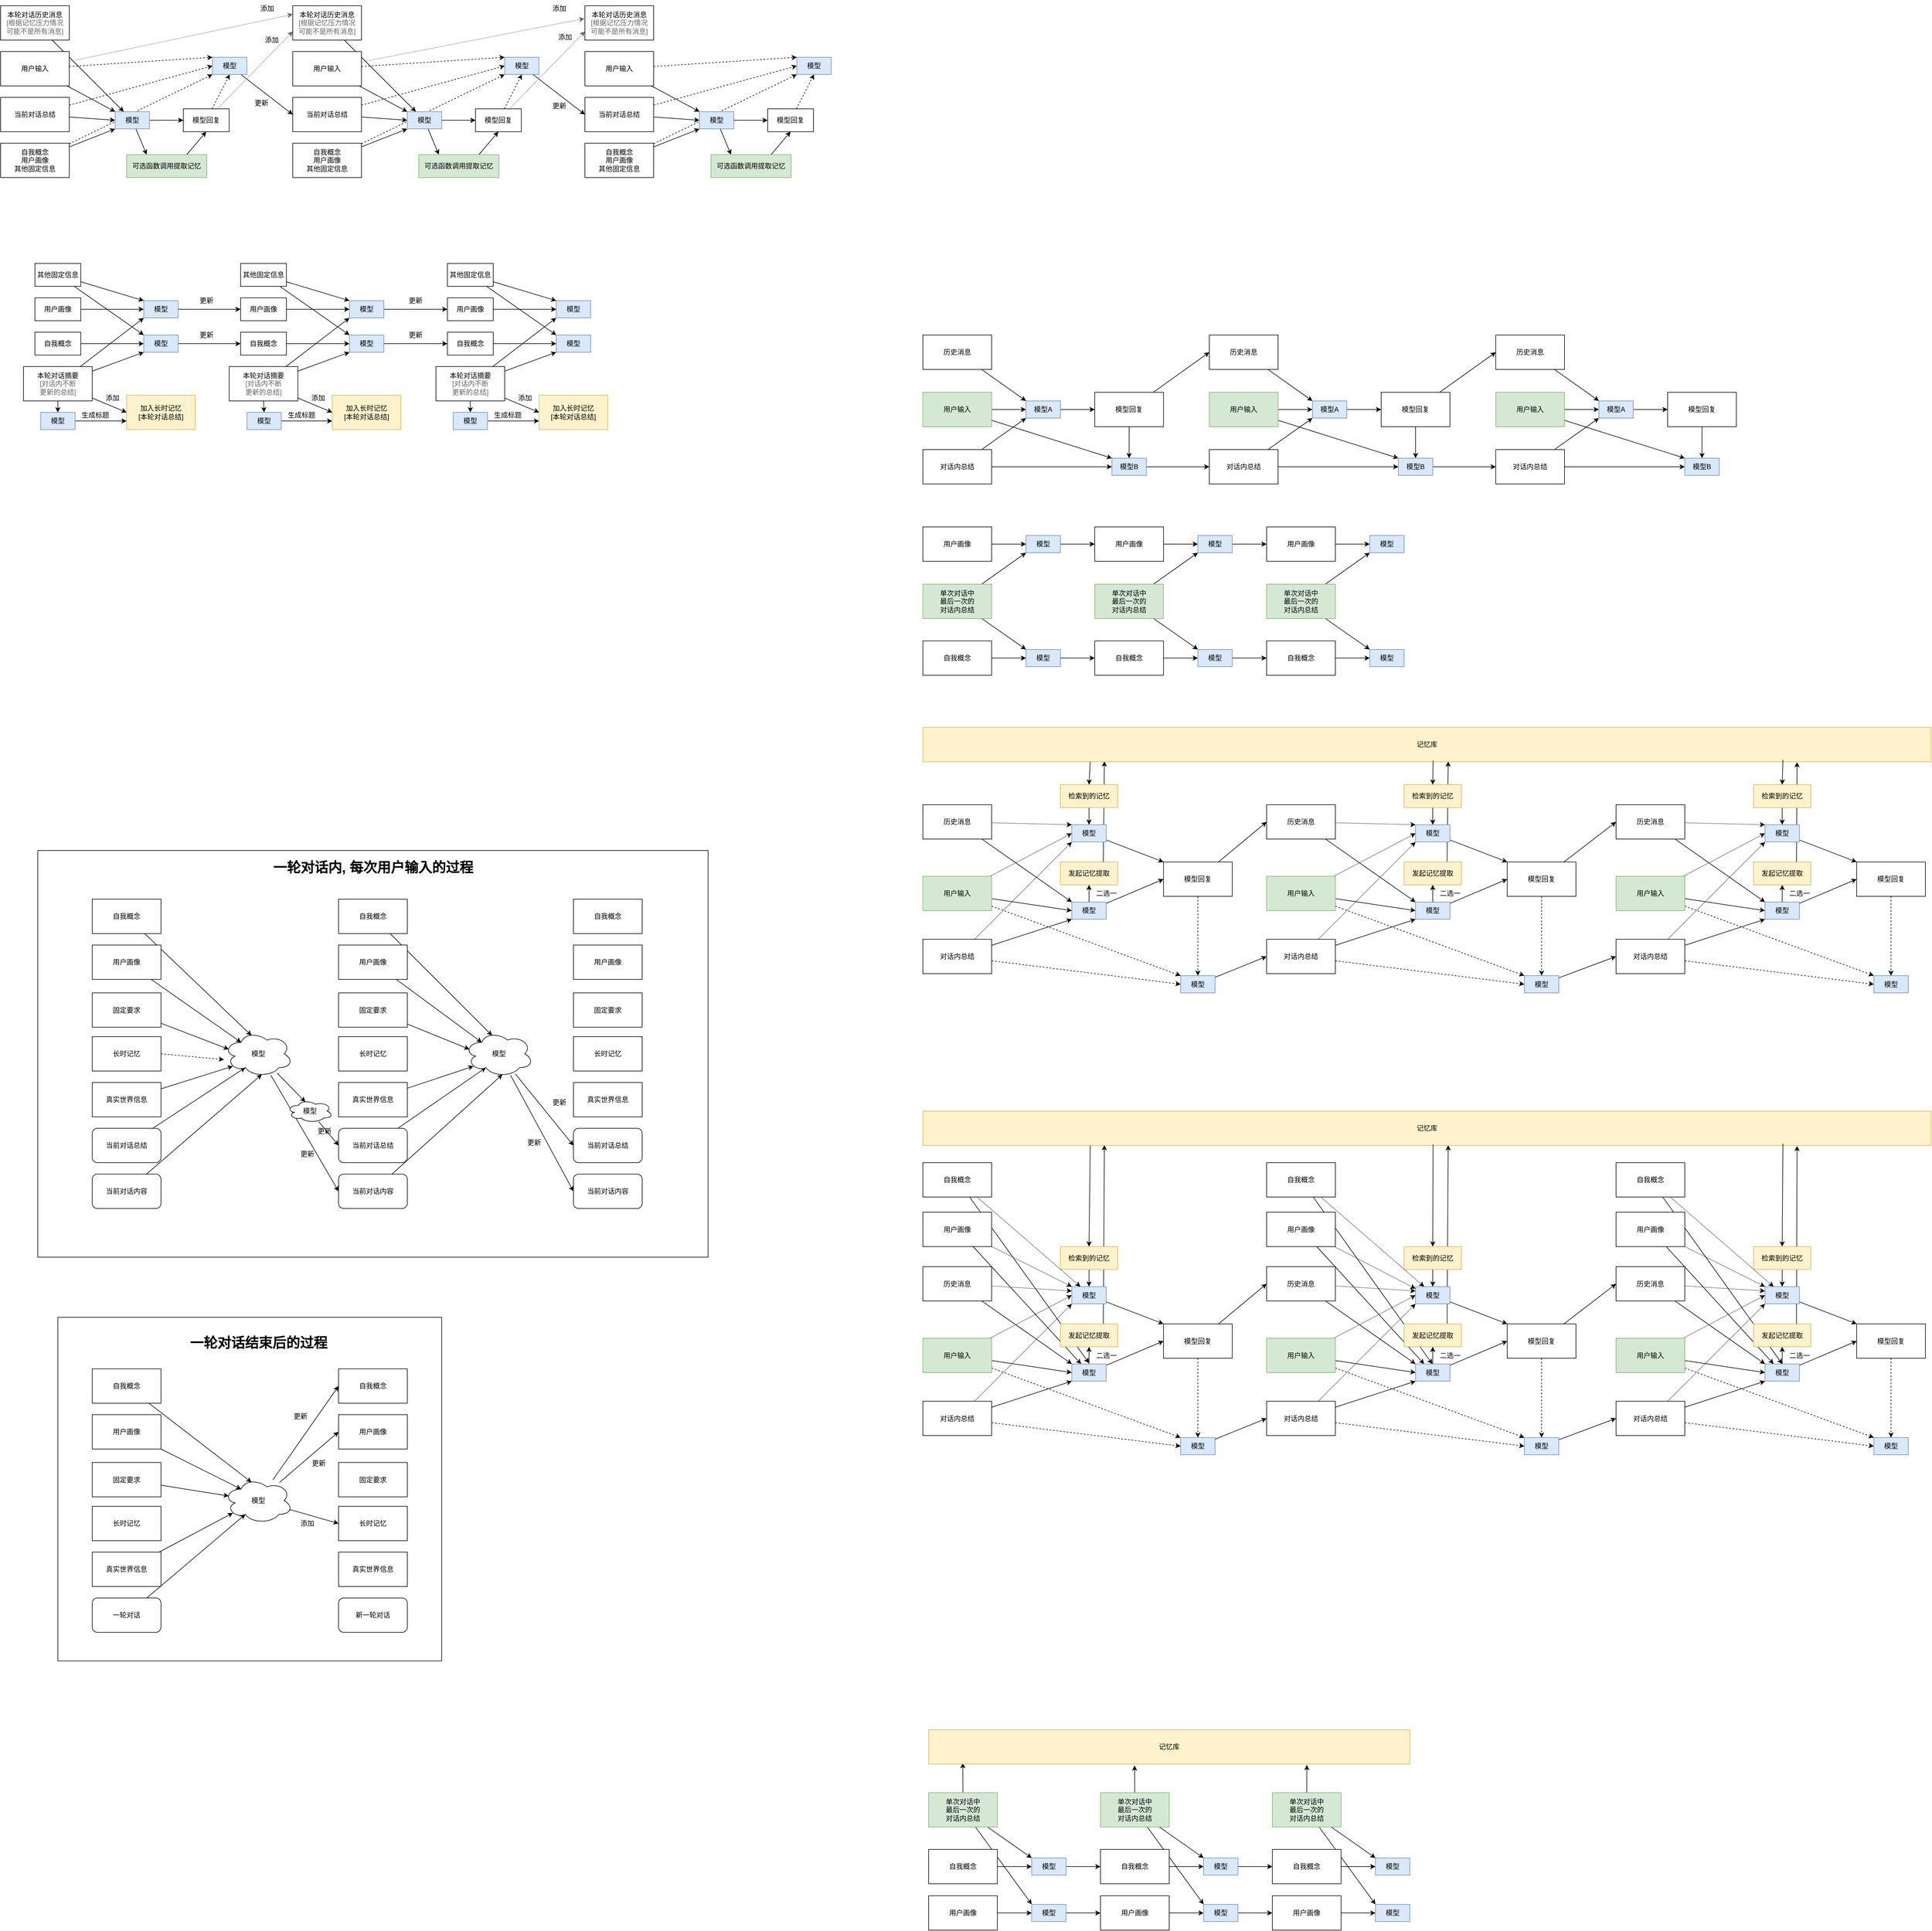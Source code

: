 <mxfile>
    <diagram id="7fxDRhzaZWtfy4DjNToR" name="第 1 页">
        <mxGraphModel dx="1015" dy="1772" grid="1" gridSize="10" guides="1" tooltips="1" connect="1" arrows="1" fold="1" page="1" pageScale="1" pageWidth="827" pageHeight="1169" math="0" shadow="0">
            <root>
                <mxCell id="0"/>
                <mxCell id="1" parent="0"/>
                <mxCell id="826" style="edgeStyle=none;html=1;entryX=0.786;entryY=1.026;entryDx=0;entryDy=0;entryPerimeter=0;" parent="1" source="809" target="611" edge="1">
                    <mxGeometry relative="1" as="geometry"/>
                </mxCell>
                <mxCell id="825" style="edgeStyle=none;html=1;entryX=0.428;entryY=1.044;entryDx=0;entryDy=0;entryPerimeter=0;" parent="1" source="802" target="611" edge="1">
                    <mxGeometry relative="1" as="geometry"/>
                </mxCell>
                <mxCell id="824" style="edgeStyle=none;html=1;entryX=0.071;entryY=0.97;entryDx=0;entryDy=0;entryPerimeter=0;" parent="1" source="795" target="611" edge="1">
                    <mxGeometry relative="1" as="geometry"/>
                </mxCell>
                <mxCell id="784" style="edgeStyle=none;html=1;entryX=0.25;entryY=0;entryDx=0;entryDy=0;" parent="1" source="779" target="736" edge="1">
                    <mxGeometry relative="1" as="geometry"/>
                </mxCell>
                <mxCell id="785" style="edgeStyle=none;html=1;entryX=0.5;entryY=0;entryDx=0;entryDy=0;" parent="1" source="778" target="736" edge="1">
                    <mxGeometry relative="1" as="geometry"/>
                </mxCell>
                <mxCell id="782" style="edgeStyle=none;html=1;entryX=0.25;entryY=0;entryDx=0;entryDy=0;" parent="1" source="777" target="759" edge="1">
                    <mxGeometry relative="1" as="geometry"/>
                </mxCell>
                <mxCell id="783" style="edgeStyle=none;html=1;entryX=-0.011;entryY=1.002;entryDx=0;entryDy=0;entryPerimeter=0;" parent="1" source="776" target="770" edge="1">
                    <mxGeometry relative="1" as="geometry"/>
                </mxCell>
                <mxCell id="780" style="edgeStyle=none;html=1;" parent="1" source="775" target="709" edge="1">
                    <mxGeometry relative="1" as="geometry"/>
                </mxCell>
                <mxCell id="781" style="edgeStyle=none;html=1;" parent="1" source="774" edge="1">
                    <mxGeometry relative="1" as="geometry">
                        <mxPoint x="1980" y="2370" as="targetPoint"/>
                    </mxGeometry>
                </mxCell>
                <mxCell id="691" style="edgeStyle=none;html=1;exitX=0.75;exitY=0;exitDx=0;exitDy=0;entryX=0.867;entryY=1.012;entryDx=0;entryDy=0;entryPerimeter=0;" parent="1" source="656" target="631" edge="1">
                    <mxGeometry relative="1" as="geometry"/>
                </mxCell>
                <mxCell id="689" style="edgeStyle=none;html=1;exitX=0.75;exitY=0;exitDx=0;exitDy=0;entryX=0.521;entryY=0.992;entryDx=0;entryDy=0;entryPerimeter=0;" parent="1" source="679" target="631" edge="1">
                    <mxGeometry relative="1" as="geometry"/>
                </mxCell>
                <mxCell id="634" style="edgeStyle=none;html=1;exitX=0.75;exitY=0;exitDx=0;exitDy=0;entryX=0.18;entryY=0.989;entryDx=0;entryDy=0;entryPerimeter=0;" parent="1" source="454" target="631" edge="1">
                    <mxGeometry relative="1" as="geometry"/>
                </mxCell>
                <mxCell id="296" style="edgeStyle=none;html=1;entryX=0.25;entryY=0;entryDx=0;entryDy=0;strokeColor=#000000;fontColor=#666666;" parent="1" source="286" target="214" edge="1">
                    <mxGeometry relative="1" as="geometry"/>
                </mxCell>
                <mxCell id="285" style="edgeStyle=none;html=1;entryX=0.25;entryY=0;entryDx=0;entryDy=0;fontColor=#666666;" parent="1" source="284" target="192" edge="1">
                    <mxGeometry relative="1" as="geometry"/>
                </mxCell>
                <mxCell id="139" value="" style="whiteSpace=wrap;html=1;" parent="1" vertex="1">
                    <mxGeometry x="145" y="1475" width="1170" height="710" as="geometry"/>
                </mxCell>
                <mxCell id="132" style="edgeStyle=none;html=1;entryX=0.4;entryY=0.1;entryDx=0;entryDy=0;entryPerimeter=0;" parent="1" source="109" target="130" edge="1">
                    <mxGeometry relative="1" as="geometry"/>
                </mxCell>
                <mxCell id="171" value="" style="whiteSpace=wrap;html=1;" parent="1" vertex="1">
                    <mxGeometry x="180" y="2290" width="670" height="600" as="geometry"/>
                </mxCell>
                <mxCell id="113" style="edgeStyle=none;html=1;entryX=0.4;entryY=0.1;entryDx=0;entryDy=0;entryPerimeter=0;" parent="1" source="101" target="105" edge="1">
                    <mxGeometry relative="1" as="geometry"/>
                </mxCell>
                <mxCell id="304" style="edgeStyle=none;html=1;entryX=0;entryY=0.5;entryDx=0;entryDy=0;" parent="1" source="65" target="297" edge="1">
                    <mxGeometry relative="1" as="geometry"/>
                </mxCell>
                <mxCell id="65" value="自我概念" style="whiteSpace=wrap;html=1;" parent="1" vertex="1">
                    <mxGeometry x="140" y="570" width="80" height="40" as="geometry"/>
                </mxCell>
                <mxCell id="302" style="edgeStyle=none;html=1;entryX=0;entryY=0.5;entryDx=0;entryDy=0;" parent="1" source="66" target="69" edge="1">
                    <mxGeometry relative="1" as="geometry"/>
                </mxCell>
                <mxCell id="66" value="用户画像" style="whiteSpace=wrap;html=1;" parent="1" vertex="1">
                    <mxGeometry x="140" y="510" width="80" height="40" as="geometry"/>
                </mxCell>
                <mxCell id="306" style="edgeStyle=none;html=1;entryX=0;entryY=0.5;entryDx=0;entryDy=0;" parent="1" source="68" target="71" edge="1">
                    <mxGeometry relative="1" as="geometry"/>
                </mxCell>
                <mxCell id="307" style="edgeStyle=none;html=1;entryX=0;entryY=1;entryDx=0;entryDy=0;" parent="1" source="68" target="297" edge="1">
                    <mxGeometry relative="1" as="geometry"/>
                </mxCell>
                <mxCell id="308" style="edgeStyle=none;html=1;entryX=0;entryY=1;entryDx=0;entryDy=0;" parent="1" source="68" target="69" edge="1">
                    <mxGeometry relative="1" as="geometry"/>
                </mxCell>
                <mxCell id="362" style="edgeStyle=none;html=1;exitX=0.5;exitY=1;exitDx=0;exitDy=0;entryX=0.5;entryY=0;entryDx=0;entryDy=0;" parent="1" source="68" target="361" edge="1">
                    <mxGeometry relative="1" as="geometry"/>
                </mxCell>
                <mxCell id="68" value="本轮对话摘要&lt;br&gt;&lt;font color=&quot;#666666&quot;&gt;[对话内不断&lt;br&gt;更新的总结]&lt;/font&gt;" style="whiteSpace=wrap;html=1;" parent="1" vertex="1">
                    <mxGeometry x="120" y="630" width="120" height="60" as="geometry"/>
                </mxCell>
                <mxCell id="303" style="edgeStyle=none;html=1;entryX=0;entryY=0.5;entryDx=0;entryDy=0;" parent="1" source="69" edge="1">
                    <mxGeometry relative="1" as="geometry">
                        <mxPoint x="499" y="530" as="targetPoint"/>
                    </mxGeometry>
                </mxCell>
                <mxCell id="69" value="模型" style="whiteSpace=wrap;html=1;fillColor=#dae8fc;strokeColor=#6c8ebf;" parent="1" vertex="1">
                    <mxGeometry x="330" y="515" width="60" height="30" as="geometry"/>
                </mxCell>
                <mxCell id="71" value="加入长时记忆&lt;br&gt;[本轮对话总结]" style="whiteSpace=wrap;html=1;fillColor=#fff2cc;strokeColor=#d6b656;" parent="1" vertex="1">
                    <mxGeometry x="300" y="680" width="120" height="60" as="geometry"/>
                </mxCell>
                <mxCell id="116" style="edgeStyle=none;html=1;dashed=1;exitX=1;exitY=0.5;exitDx=0;exitDy=0;" parent="1" source="98" edge="1">
                    <mxGeometry relative="1" as="geometry">
                        <mxPoint x="470" y="1840" as="targetPoint"/>
                    </mxGeometry>
                </mxCell>
                <mxCell id="98" value="长时记忆" style="whiteSpace=wrap;html=1;" parent="1" vertex="1">
                    <mxGeometry x="240" y="1800" width="120" height="60" as="geometry"/>
                </mxCell>
                <mxCell id="115" style="edgeStyle=none;html=1;entryX=0.07;entryY=0.4;entryDx=0;entryDy=0;entryPerimeter=0;" parent="1" source="99" target="105" edge="1">
                    <mxGeometry relative="1" as="geometry"/>
                </mxCell>
                <mxCell id="99" value="固定要求" style="whiteSpace=wrap;html=1;" parent="1" vertex="1">
                    <mxGeometry x="240" y="1723.5" width="120" height="60" as="geometry"/>
                </mxCell>
                <mxCell id="114" style="edgeStyle=none;html=1;entryX=0.25;entryY=0.25;entryDx=0;entryDy=0;entryPerimeter=0;" parent="1" source="100" target="105" edge="1">
                    <mxGeometry relative="1" as="geometry"/>
                </mxCell>
                <mxCell id="100" value="用户画像" style="whiteSpace=wrap;html=1;" parent="1" vertex="1">
                    <mxGeometry x="240" y="1640" width="120" height="60" as="geometry"/>
                </mxCell>
                <mxCell id="101" value="自我概念" style="whiteSpace=wrap;html=1;" parent="1" vertex="1">
                    <mxGeometry x="240" y="1560" width="120" height="60" as="geometry"/>
                </mxCell>
                <mxCell id="117" style="edgeStyle=none;html=1;entryX=0.13;entryY=0.77;entryDx=0;entryDy=0;entryPerimeter=0;" parent="1" source="102" target="105" edge="1">
                    <mxGeometry relative="1" as="geometry"/>
                </mxCell>
                <mxCell id="102" value="真实世界信息" style="whiteSpace=wrap;html=1;" parent="1" vertex="1">
                    <mxGeometry x="240" y="1880" width="120" height="60" as="geometry"/>
                </mxCell>
                <mxCell id="118" style="edgeStyle=none;html=1;entryX=0.31;entryY=0.8;entryDx=0;entryDy=0;entryPerimeter=0;" parent="1" source="103" target="105" edge="1">
                    <mxGeometry relative="1" as="geometry"/>
                </mxCell>
                <mxCell id="103" value="当前对话总结" style="rounded=1;whiteSpace=wrap;html=1;" parent="1" vertex="1">
                    <mxGeometry x="240" y="1960" width="120" height="60" as="geometry"/>
                </mxCell>
                <mxCell id="119" style="edgeStyle=none;html=1;entryX=0.55;entryY=0.95;entryDx=0;entryDy=0;entryPerimeter=0;" parent="1" source="104" target="105" edge="1">
                    <mxGeometry relative="1" as="geometry"/>
                </mxCell>
                <mxCell id="104" value="当前对话内容" style="rounded=1;whiteSpace=wrap;html=1;" parent="1" vertex="1">
                    <mxGeometry x="240" y="2040" width="120" height="60" as="geometry"/>
                </mxCell>
                <mxCell id="120" style="edgeStyle=none;html=1;entryX=0;entryY=0.5;entryDx=0;entryDy=0;" parent="1" source="105" target="112" edge="1">
                    <mxGeometry relative="1" as="geometry"/>
                </mxCell>
                <mxCell id="179" style="edgeStyle=none;html=1;entryX=0.4;entryY=0.1;entryDx=0;entryDy=0;entryPerimeter=0;" parent="1" source="105" target="177" edge="1">
                    <mxGeometry relative="1" as="geometry"/>
                </mxCell>
                <mxCell id="105" value="模型" style="ellipse;shape=cloud;whiteSpace=wrap;html=1;" parent="1" vertex="1">
                    <mxGeometry x="470" y="1790" width="120" height="80" as="geometry"/>
                </mxCell>
                <mxCell id="106" value="长时记忆" style="whiteSpace=wrap;html=1;" parent="1" vertex="1">
                    <mxGeometry x="670" y="1800" width="120" height="60" as="geometry"/>
                </mxCell>
                <mxCell id="134" style="edgeStyle=none;html=1;entryX=0.07;entryY=0.4;entryDx=0;entryDy=0;entryPerimeter=0;" parent="1" source="107" target="130" edge="1">
                    <mxGeometry relative="1" as="geometry"/>
                </mxCell>
                <mxCell id="107" value="固定要求" style="whiteSpace=wrap;html=1;" parent="1" vertex="1">
                    <mxGeometry x="670" y="1723.5" width="120" height="60" as="geometry"/>
                </mxCell>
                <mxCell id="133" style="edgeStyle=none;html=1;entryX=0.25;entryY=0.25;entryDx=0;entryDy=0;entryPerimeter=0;" parent="1" source="108" target="130" edge="1">
                    <mxGeometry relative="1" as="geometry"/>
                </mxCell>
                <mxCell id="108" value="用户画像" style="whiteSpace=wrap;html=1;" parent="1" vertex="1">
                    <mxGeometry x="670" y="1640" width="120" height="60" as="geometry"/>
                </mxCell>
                <mxCell id="109" value="自我概念" style="whiteSpace=wrap;html=1;" parent="1" vertex="1">
                    <mxGeometry x="670" y="1560" width="120" height="60" as="geometry"/>
                </mxCell>
                <mxCell id="136" style="edgeStyle=none;html=1;entryX=0.13;entryY=0.77;entryDx=0;entryDy=0;entryPerimeter=0;" parent="1" source="110" target="130" edge="1">
                    <mxGeometry relative="1" as="geometry"/>
                </mxCell>
                <mxCell id="110" value="真实世界信息" style="whiteSpace=wrap;html=1;" parent="1" vertex="1">
                    <mxGeometry x="670" y="1880" width="120" height="60" as="geometry"/>
                </mxCell>
                <mxCell id="135" style="edgeStyle=none;html=1;entryX=0.31;entryY=0.8;entryDx=0;entryDy=0;entryPerimeter=0;" parent="1" source="111" target="130" edge="1">
                    <mxGeometry relative="1" as="geometry"/>
                </mxCell>
                <mxCell id="111" value="当前对话总结" style="rounded=1;whiteSpace=wrap;html=1;" parent="1" vertex="1">
                    <mxGeometry x="670" y="1960" width="120" height="60" as="geometry"/>
                </mxCell>
                <mxCell id="131" style="edgeStyle=none;html=1;entryX=0.55;entryY=0.95;entryDx=0;entryDy=0;entryPerimeter=0;" parent="1" source="112" target="130" edge="1">
                    <mxGeometry relative="1" as="geometry"/>
                </mxCell>
                <mxCell id="112" value="当前对话内容" style="rounded=1;whiteSpace=wrap;html=1;" parent="1" vertex="1">
                    <mxGeometry x="670" y="2040" width="120" height="60" as="geometry"/>
                </mxCell>
                <mxCell id="122" value="更新" style="text;html=1;align=center;verticalAlign=middle;resizable=0;points=[];autosize=1;strokeColor=none;fillColor=none;" parent="1" vertex="1">
                    <mxGeometry x="590" y="1990" width="50" height="30" as="geometry"/>
                </mxCell>
                <mxCell id="123" value="长时记忆" style="whiteSpace=wrap;html=1;" parent="1" vertex="1">
                    <mxGeometry x="1080" y="1800" width="120" height="60" as="geometry"/>
                </mxCell>
                <mxCell id="124" value="固定要求" style="whiteSpace=wrap;html=1;" parent="1" vertex="1">
                    <mxGeometry x="1080" y="1723.5" width="120" height="60" as="geometry"/>
                </mxCell>
                <mxCell id="125" value="用户画像" style="whiteSpace=wrap;html=1;" parent="1" vertex="1">
                    <mxGeometry x="1080" y="1640" width="120" height="60" as="geometry"/>
                </mxCell>
                <mxCell id="126" value="自我概念" style="whiteSpace=wrap;html=1;" parent="1" vertex="1">
                    <mxGeometry x="1080" y="1560" width="120" height="60" as="geometry"/>
                </mxCell>
                <mxCell id="127" value="真实世界信息" style="whiteSpace=wrap;html=1;" parent="1" vertex="1">
                    <mxGeometry x="1080" y="1880" width="120" height="60" as="geometry"/>
                </mxCell>
                <mxCell id="128" value="当前对话总结" style="rounded=1;whiteSpace=wrap;html=1;" parent="1" vertex="1">
                    <mxGeometry x="1080" y="1960" width="120" height="60" as="geometry"/>
                </mxCell>
                <mxCell id="129" value="当前对话内容" style="rounded=1;whiteSpace=wrap;html=1;" parent="1" vertex="1">
                    <mxGeometry x="1080" y="2040" width="120" height="60" as="geometry"/>
                </mxCell>
                <mxCell id="137" style="edgeStyle=none;html=1;entryX=0;entryY=0.5;entryDx=0;entryDy=0;" parent="1" source="130" target="128" edge="1">
                    <mxGeometry relative="1" as="geometry"/>
                </mxCell>
                <mxCell id="175" style="edgeStyle=none;html=1;entryX=0;entryY=0.5;entryDx=0;entryDy=0;" parent="1" source="130" target="129" edge="1">
                    <mxGeometry relative="1" as="geometry"/>
                </mxCell>
                <mxCell id="130" value="模型" style="ellipse;shape=cloud;whiteSpace=wrap;html=1;" parent="1" vertex="1">
                    <mxGeometry x="890" y="1790" width="120" height="80" as="geometry"/>
                </mxCell>
                <mxCell id="138" value="更新" style="text;html=1;align=center;verticalAlign=middle;resizable=0;points=[];autosize=1;strokeColor=none;fillColor=none;" parent="1" vertex="1">
                    <mxGeometry x="986.25" y="1970" width="50" height="30" as="geometry"/>
                </mxCell>
                <mxCell id="140" value="&lt;b&gt;&lt;font style=&quot;font-size: 24px;&quot;&gt;一轮对话内, 每次用户输入的过程&lt;/font&gt;&lt;/b&gt;" style="text;strokeColor=none;align=center;fillColor=none;html=1;verticalAlign=middle;whiteSpace=wrap;rounded=0;" parent="1" vertex="1">
                    <mxGeometry x="473.75" y="1490" width="512.5" height="30" as="geometry"/>
                </mxCell>
                <mxCell id="142" value="长时记忆" style="whiteSpace=wrap;html=1;" parent="1" vertex="1">
                    <mxGeometry x="240" y="2620" width="120" height="60" as="geometry"/>
                </mxCell>
                <mxCell id="158" style="edgeStyle=none;html=1;entryX=0.07;entryY=0.4;entryDx=0;entryDy=0;entryPerimeter=0;fontSize=24;" parent="1" source="143" target="149" edge="1">
                    <mxGeometry relative="1" as="geometry"/>
                </mxCell>
                <mxCell id="143" value="固定要求" style="whiteSpace=wrap;html=1;" parent="1" vertex="1">
                    <mxGeometry x="240" y="2543.5" width="120" height="60" as="geometry"/>
                </mxCell>
                <mxCell id="157" style="edgeStyle=none;html=1;entryX=0.25;entryY=0.25;entryDx=0;entryDy=0;entryPerimeter=0;fontSize=24;" parent="1" source="144" target="149" edge="1">
                    <mxGeometry relative="1" as="geometry"/>
                </mxCell>
                <mxCell id="144" value="用户画像" style="whiteSpace=wrap;html=1;" parent="1" vertex="1">
                    <mxGeometry x="240" y="2460" width="120" height="60" as="geometry"/>
                </mxCell>
                <mxCell id="156" style="edgeStyle=none;html=1;entryX=0.4;entryY=0.1;entryDx=0;entryDy=0;entryPerimeter=0;fontSize=24;" parent="1" source="145" target="149" edge="1">
                    <mxGeometry relative="1" as="geometry"/>
                </mxCell>
                <mxCell id="145" value="自我概念" style="whiteSpace=wrap;html=1;" parent="1" vertex="1">
                    <mxGeometry x="240" y="2380" width="120" height="60" as="geometry"/>
                </mxCell>
                <mxCell id="160" style="edgeStyle=none;html=1;entryX=0.13;entryY=0.77;entryDx=0;entryDy=0;entryPerimeter=0;fontSize=24;" parent="1" source="146" target="149" edge="1">
                    <mxGeometry relative="1" as="geometry"/>
                </mxCell>
                <mxCell id="146" value="真实世界信息" style="whiteSpace=wrap;html=1;" parent="1" vertex="1">
                    <mxGeometry x="240" y="2700" width="120" height="60" as="geometry"/>
                </mxCell>
                <mxCell id="169" style="edgeStyle=none;html=1;fontSize=24;entryX=0.31;entryY=0.8;entryDx=0;entryDy=0;entryPerimeter=0;" parent="1" source="147" target="149" edge="1">
                    <mxGeometry relative="1" as="geometry">
                        <mxPoint x="536" y="2646" as="targetPoint"/>
                    </mxGeometry>
                </mxCell>
                <mxCell id="147" value="一轮对话" style="rounded=1;whiteSpace=wrap;html=1;" parent="1" vertex="1">
                    <mxGeometry x="240" y="2780" width="120" height="60" as="geometry"/>
                </mxCell>
                <mxCell id="162" style="edgeStyle=none;html=1;entryX=0;entryY=0.5;entryDx=0;entryDy=0;fontSize=24;" parent="1" source="149" target="153" edge="1">
                    <mxGeometry relative="1" as="geometry"/>
                </mxCell>
                <mxCell id="163" style="edgeStyle=none;html=1;entryX=0;entryY=0.5;entryDx=0;entryDy=0;fontSize=24;" parent="1" source="149" target="152" edge="1">
                    <mxGeometry relative="1" as="geometry"/>
                </mxCell>
                <mxCell id="164" style="edgeStyle=none;html=1;entryX=0;entryY=0.5;entryDx=0;entryDy=0;fontSize=24;" parent="1" source="149" target="150" edge="1">
                    <mxGeometry relative="1" as="geometry"/>
                </mxCell>
                <mxCell id="149" value="模型" style="ellipse;shape=cloud;whiteSpace=wrap;html=1;" parent="1" vertex="1">
                    <mxGeometry x="470" y="2570" width="120" height="80" as="geometry"/>
                </mxCell>
                <mxCell id="150" value="长时记忆" style="whiteSpace=wrap;html=1;" parent="1" vertex="1">
                    <mxGeometry x="670" y="2620" width="120" height="60" as="geometry"/>
                </mxCell>
                <mxCell id="151" value="固定要求" style="whiteSpace=wrap;html=1;" parent="1" vertex="1">
                    <mxGeometry x="670" y="2543.5" width="120" height="60" as="geometry"/>
                </mxCell>
                <mxCell id="152" value="用户画像" style="whiteSpace=wrap;html=1;" parent="1" vertex="1">
                    <mxGeometry x="670" y="2460" width="120" height="60" as="geometry"/>
                </mxCell>
                <mxCell id="153" value="自我概念" style="whiteSpace=wrap;html=1;" parent="1" vertex="1">
                    <mxGeometry x="670" y="2380" width="120" height="60" as="geometry"/>
                </mxCell>
                <mxCell id="154" value="真实世界信息" style="whiteSpace=wrap;html=1;" parent="1" vertex="1">
                    <mxGeometry x="670" y="2700" width="120" height="60" as="geometry"/>
                </mxCell>
                <mxCell id="166" value="更新" style="text;html=1;align=center;verticalAlign=middle;resizable=0;points=[];autosize=1;strokeColor=none;fillColor=none;" parent="1" vertex="1">
                    <mxGeometry x="610" y="2530" width="50" height="30" as="geometry"/>
                </mxCell>
                <mxCell id="167" value="更新" style="text;html=1;align=center;verticalAlign=middle;resizable=0;points=[];autosize=1;strokeColor=none;fillColor=none;" parent="1" vertex="1">
                    <mxGeometry x="577.5" y="2448" width="50" height="30" as="geometry"/>
                </mxCell>
                <mxCell id="168" value="添加" style="text;html=1;align=center;verticalAlign=middle;resizable=0;points=[];autosize=1;strokeColor=none;fillColor=none;" parent="1" vertex="1">
                    <mxGeometry x="590" y="2635" width="50" height="30" as="geometry"/>
                </mxCell>
                <mxCell id="170" value="新一轮对话" style="rounded=1;whiteSpace=wrap;html=1;" parent="1" vertex="1">
                    <mxGeometry x="670" y="2780" width="120" height="60" as="geometry"/>
                </mxCell>
                <mxCell id="172" value="&lt;b&gt;&lt;font style=&quot;font-size: 24px;&quot;&gt;一轮对话结束后的过程&lt;/font&gt;&lt;/b&gt;" style="text;strokeColor=none;align=center;fillColor=none;html=1;verticalAlign=middle;whiteSpace=wrap;rounded=0;" parent="1" vertex="1">
                    <mxGeometry x="273.75" y="2320" width="512.5" height="30" as="geometry"/>
                </mxCell>
                <mxCell id="174" value="更新" style="text;html=1;align=center;verticalAlign=middle;resizable=0;points=[];autosize=1;strokeColor=none;fillColor=none;" parent="1" vertex="1">
                    <mxGeometry x="620" y="1950" width="50" height="30" as="geometry"/>
                </mxCell>
                <mxCell id="176" value="更新" style="text;html=1;align=center;verticalAlign=middle;resizable=0;points=[];autosize=1;strokeColor=none;fillColor=none;" parent="1" vertex="1">
                    <mxGeometry x="1030" y="1900" width="50" height="30" as="geometry"/>
                </mxCell>
                <mxCell id="180" style="edgeStyle=none;html=1;entryX=0;entryY=0.5;entryDx=0;entryDy=0;" parent="1" source="177" target="111" edge="1">
                    <mxGeometry relative="1" as="geometry"/>
                </mxCell>
                <mxCell id="177" value="模型" style="ellipse;shape=cloud;whiteSpace=wrap;html=1;" parent="1" vertex="1">
                    <mxGeometry x="580" y="1910" width="80" height="40" as="geometry"/>
                </mxCell>
                <mxCell id="181" value="更新" style="text;html=1;align=center;verticalAlign=middle;resizable=0;points=[];autosize=1;strokeColor=none;fillColor=none;" parent="1" vertex="1">
                    <mxGeometry x="414" y="560" width="50" height="30" as="geometry"/>
                </mxCell>
                <mxCell id="187" value="更新" style="text;html=1;align=center;verticalAlign=middle;resizable=0;points=[];autosize=1;strokeColor=none;fillColor=none;" parent="1" vertex="1">
                    <mxGeometry x="414" y="500" width="50" height="30" as="geometry"/>
                </mxCell>
                <mxCell id="195" style="edgeStyle=none;html=1;entryX=0;entryY=0.5;entryDx=0;entryDy=0;" parent="1" source="189" target="192" edge="1">
                    <mxGeometry relative="1" as="geometry"/>
                </mxCell>
                <mxCell id="201" style="edgeStyle=none;html=1;entryX=0;entryY=0.5;entryDx=0;entryDy=0;dashed=1;" parent="1" source="189" target="193" edge="1">
                    <mxGeometry relative="1" as="geometry"/>
                </mxCell>
                <mxCell id="189" value="当前对话总结" style="whiteSpace=wrap;html=1;" parent="1" vertex="1">
                    <mxGeometry x="80" y="160" width="120" height="60" as="geometry"/>
                </mxCell>
                <mxCell id="196" style="edgeStyle=none;html=1;entryX=0;entryY=1;entryDx=0;entryDy=0;" parent="1" source="190" target="192" edge="1">
                    <mxGeometry relative="1" as="geometry"/>
                </mxCell>
                <mxCell id="202" style="edgeStyle=none;html=1;entryX=0;entryY=1;entryDx=0;entryDy=0;dashed=1;" parent="1" source="190" target="193" edge="1">
                    <mxGeometry relative="1" as="geometry"/>
                </mxCell>
                <mxCell id="190" value="自我概念&lt;br&gt;用户画像&lt;br&gt;其他固定信息" style="whiteSpace=wrap;html=1;" parent="1" vertex="1">
                    <mxGeometry x="80" y="240" width="120" height="60" as="geometry"/>
                </mxCell>
                <mxCell id="194" style="edgeStyle=none;html=1;entryX=0;entryY=0;entryDx=0;entryDy=0;" parent="1" source="191" target="192" edge="1">
                    <mxGeometry relative="1" as="geometry"/>
                </mxCell>
                <mxCell id="200" style="edgeStyle=none;html=1;entryX=0;entryY=0;entryDx=0;entryDy=0;dashed=1;" parent="1" source="191" target="193" edge="1">
                    <mxGeometry relative="1" as="geometry">
                        <mxPoint x="500" y="150.0" as="targetPoint"/>
                    </mxGeometry>
                </mxCell>
                <mxCell id="287" style="edgeStyle=none;html=1;entryX=0;entryY=0.25;entryDx=0;entryDy=0;fontColor=#666666;dashed=1;dashPattern=1 1;strokeColor=#666666;" parent="1" source="191" target="286" edge="1">
                    <mxGeometry relative="1" as="geometry"/>
                </mxCell>
                <mxCell id="191" value="用户输入" style="whiteSpace=wrap;html=1;" parent="1" vertex="1">
                    <mxGeometry x="80" y="80" width="120" height="60" as="geometry"/>
                </mxCell>
                <mxCell id="198" style="edgeStyle=none;html=1;entryX=0;entryY=0.5;entryDx=0;entryDy=0;" parent="1" source="192" target="197" edge="1">
                    <mxGeometry relative="1" as="geometry"/>
                </mxCell>
                <mxCell id="239" style="edgeStyle=none;html=1;entryX=0.25;entryY=0;entryDx=0;entryDy=0;" parent="1" source="192" target="238" edge="1">
                    <mxGeometry relative="1" as="geometry"/>
                </mxCell>
                <mxCell id="192" value="模型" style="whiteSpace=wrap;html=1;fillColor=#dae8fc;strokeColor=#6c8ebf;" parent="1" vertex="1">
                    <mxGeometry x="280" y="185" width="60" height="30" as="geometry"/>
                </mxCell>
                <mxCell id="218" style="edgeStyle=none;html=1;entryX=0;entryY=0.5;entryDx=0;entryDy=0;" parent="1" source="193" target="206" edge="1">
                    <mxGeometry relative="1" as="geometry"/>
                </mxCell>
                <mxCell id="193" value="模型" style="whiteSpace=wrap;html=1;fillColor=#dae8fc;strokeColor=#6c8ebf;" parent="1" vertex="1">
                    <mxGeometry x="450" y="90" width="60" height="30" as="geometry"/>
                </mxCell>
                <mxCell id="203" style="edgeStyle=none;html=1;entryX=0.5;entryY=1;entryDx=0;entryDy=0;dashed=1;" parent="1" source="197" target="193" edge="1">
                    <mxGeometry relative="1" as="geometry"/>
                </mxCell>
                <mxCell id="288" style="edgeStyle=none;html=1;entryX=0;entryY=0.75;entryDx=0;entryDy=0;dashed=1;dashPattern=1 1;fontColor=#666666;strokeColor=#666666;" parent="1" source="197" target="286" edge="1">
                    <mxGeometry relative="1" as="geometry"/>
                </mxCell>
                <mxCell id="197" value="模型回复" style="whiteSpace=wrap;html=1;" parent="1" vertex="1">
                    <mxGeometry x="399" y="180" width="80" height="40" as="geometry"/>
                </mxCell>
                <mxCell id="204" style="edgeStyle=none;html=1;entryX=0;entryY=0.5;entryDx=0;entryDy=0;" parent="1" source="206" target="214" edge="1">
                    <mxGeometry relative="1" as="geometry"/>
                </mxCell>
                <mxCell id="205" style="edgeStyle=none;html=1;entryX=0;entryY=0.5;entryDx=0;entryDy=0;dashed=1;" parent="1" source="206" target="215" edge="1">
                    <mxGeometry relative="1" as="geometry"/>
                </mxCell>
                <mxCell id="206" value="当前对话总结" style="whiteSpace=wrap;html=1;" parent="1" vertex="1">
                    <mxGeometry x="590" y="160" width="120" height="60" as="geometry"/>
                </mxCell>
                <mxCell id="207" style="edgeStyle=none;html=1;entryX=0;entryY=1;entryDx=0;entryDy=0;" parent="1" source="209" target="214" edge="1">
                    <mxGeometry relative="1" as="geometry"/>
                </mxCell>
                <mxCell id="208" style="edgeStyle=none;html=1;entryX=0;entryY=1;entryDx=0;entryDy=0;dashed=1;" parent="1" source="209" target="215" edge="1">
                    <mxGeometry relative="1" as="geometry"/>
                </mxCell>
                <mxCell id="209" value="自我概念&lt;br&gt;用户画像&lt;br&gt;其他固定信息" style="whiteSpace=wrap;html=1;" parent="1" vertex="1">
                    <mxGeometry x="590" y="240" width="120" height="60" as="geometry"/>
                </mxCell>
                <mxCell id="210" style="edgeStyle=none;html=1;entryX=0;entryY=0;entryDx=0;entryDy=0;" parent="1" source="212" target="214" edge="1">
                    <mxGeometry relative="1" as="geometry"/>
                </mxCell>
                <mxCell id="211" style="edgeStyle=none;html=1;entryX=0;entryY=0;entryDx=0;entryDy=0;dashed=1;" parent="1" source="212" target="215" edge="1">
                    <mxGeometry relative="1" as="geometry">
                        <mxPoint x="1010" y="150.0" as="targetPoint"/>
                    </mxGeometry>
                </mxCell>
                <mxCell id="293" style="edgeStyle=none;html=1;entryX=-0.008;entryY=0.375;entryDx=0;entryDy=0;entryPerimeter=0;dashed=1;dashPattern=1 1;strokeColor=#666666;fontColor=#666666;" parent="1" source="212" target="291" edge="1">
                    <mxGeometry relative="1" as="geometry"/>
                </mxCell>
                <mxCell id="212" value="用户输入" style="whiteSpace=wrap;html=1;" parent="1" vertex="1">
                    <mxGeometry x="590" y="80" width="120" height="60" as="geometry"/>
                </mxCell>
                <mxCell id="213" style="edgeStyle=none;html=1;entryX=0;entryY=0.5;entryDx=0;entryDy=0;" parent="1" source="214" target="217" edge="1">
                    <mxGeometry relative="1" as="geometry"/>
                </mxCell>
                <mxCell id="242" style="edgeStyle=none;html=1;entryX=0.25;entryY=0;entryDx=0;entryDy=0;" parent="1" source="214" target="241" edge="1">
                    <mxGeometry relative="1" as="geometry"/>
                </mxCell>
                <mxCell id="214" value="模型" style="whiteSpace=wrap;html=1;fillColor=#dae8fc;strokeColor=#6c8ebf;" parent="1" vertex="1">
                    <mxGeometry x="790" y="185" width="60" height="30" as="geometry"/>
                </mxCell>
                <mxCell id="237" style="edgeStyle=none;html=1;entryX=0;entryY=0.5;entryDx=0;entryDy=0;" parent="1" source="215" target="223" edge="1">
                    <mxGeometry relative="1" as="geometry"/>
                </mxCell>
                <mxCell id="215" value="模型" style="whiteSpace=wrap;html=1;fillColor=#dae8fc;strokeColor=#6c8ebf;" parent="1" vertex="1">
                    <mxGeometry x="960" y="90" width="60" height="30" as="geometry"/>
                </mxCell>
                <mxCell id="216" style="edgeStyle=none;html=1;entryX=0.5;entryY=1;entryDx=0;entryDy=0;dashed=1;" parent="1" source="217" target="215" edge="1">
                    <mxGeometry relative="1" as="geometry"/>
                </mxCell>
                <mxCell id="292" style="edgeStyle=none;html=1;entryX=0;entryY=0.75;entryDx=0;entryDy=0;dashed=1;dashPattern=1 1;strokeColor=#666666;fontColor=#666666;" parent="1" source="217" target="291" edge="1">
                    <mxGeometry relative="1" as="geometry"/>
                </mxCell>
                <mxCell id="217" value="模型回复" style="whiteSpace=wrap;html=1;" parent="1" vertex="1">
                    <mxGeometry x="909" y="180" width="80" height="40" as="geometry"/>
                </mxCell>
                <mxCell id="219" value="更新" style="text;html=1;align=center;verticalAlign=middle;resizable=0;points=[];autosize=1;strokeColor=none;fillColor=none;" parent="1" vertex="1">
                    <mxGeometry x="510" y="155" width="50" height="30" as="geometry"/>
                </mxCell>
                <mxCell id="221" style="edgeStyle=none;html=1;entryX=0;entryY=0.5;entryDx=0;entryDy=0;" parent="1" source="223" target="231" edge="1">
                    <mxGeometry relative="1" as="geometry"/>
                </mxCell>
                <mxCell id="222" style="edgeStyle=none;html=1;entryX=0;entryY=0.5;entryDx=0;entryDy=0;dashed=1;" parent="1" source="223" target="232" edge="1">
                    <mxGeometry relative="1" as="geometry"/>
                </mxCell>
                <mxCell id="223" value="当前对话总结" style="whiteSpace=wrap;html=1;" parent="1" vertex="1">
                    <mxGeometry x="1100" y="160" width="120" height="60" as="geometry"/>
                </mxCell>
                <mxCell id="224" style="edgeStyle=none;html=1;entryX=0;entryY=1;entryDx=0;entryDy=0;" parent="1" source="226" target="231" edge="1">
                    <mxGeometry relative="1" as="geometry"/>
                </mxCell>
                <mxCell id="225" style="edgeStyle=none;html=1;entryX=0;entryY=1;entryDx=0;entryDy=0;dashed=1;" parent="1" source="226" target="232" edge="1">
                    <mxGeometry relative="1" as="geometry"/>
                </mxCell>
                <mxCell id="226" value="自我概念&lt;br&gt;用户画像&lt;br&gt;其他固定信息" style="whiteSpace=wrap;html=1;" parent="1" vertex="1">
                    <mxGeometry x="1100" y="240" width="120" height="60" as="geometry"/>
                </mxCell>
                <mxCell id="227" style="edgeStyle=none;html=1;entryX=0;entryY=0;entryDx=0;entryDy=0;" parent="1" source="229" target="231" edge="1">
                    <mxGeometry relative="1" as="geometry"/>
                </mxCell>
                <mxCell id="228" style="edgeStyle=none;html=1;entryX=0;entryY=0;entryDx=0;entryDy=0;dashed=1;" parent="1" source="229" target="232" edge="1">
                    <mxGeometry relative="1" as="geometry">
                        <mxPoint x="1520" y="150.0" as="targetPoint"/>
                    </mxGeometry>
                </mxCell>
                <mxCell id="229" value="用户输入" style="whiteSpace=wrap;html=1;" parent="1" vertex="1">
                    <mxGeometry x="1100" y="80" width="120" height="60" as="geometry"/>
                </mxCell>
                <mxCell id="230" style="edgeStyle=none;html=1;entryX=0;entryY=0.5;entryDx=0;entryDy=0;" parent="1" source="231" target="234" edge="1">
                    <mxGeometry relative="1" as="geometry"/>
                </mxCell>
                <mxCell id="245" style="edgeStyle=none;html=1;entryX=0.25;entryY=0;entryDx=0;entryDy=0;" parent="1" source="231" target="244" edge="1">
                    <mxGeometry relative="1" as="geometry"/>
                </mxCell>
                <mxCell id="231" value="模型" style="whiteSpace=wrap;html=1;fillColor=#dae8fc;strokeColor=#6c8ebf;" parent="1" vertex="1">
                    <mxGeometry x="1300" y="185" width="60" height="30" as="geometry"/>
                </mxCell>
                <mxCell id="232" value="模型" style="whiteSpace=wrap;html=1;fillColor=#dae8fc;strokeColor=#6c8ebf;" parent="1" vertex="1">
                    <mxGeometry x="1470" y="90" width="60" height="30" as="geometry"/>
                </mxCell>
                <mxCell id="233" style="edgeStyle=none;html=1;entryX=0.5;entryY=1;entryDx=0;entryDy=0;dashed=1;" parent="1" source="234" target="232" edge="1">
                    <mxGeometry relative="1" as="geometry"/>
                </mxCell>
                <mxCell id="234" value="模型回复" style="whiteSpace=wrap;html=1;" parent="1" vertex="1">
                    <mxGeometry x="1419" y="180" width="80" height="40" as="geometry"/>
                </mxCell>
                <mxCell id="236" value="更新" style="text;html=1;align=center;verticalAlign=middle;resizable=0;points=[];autosize=1;strokeColor=none;fillColor=none;" parent="1" vertex="1">
                    <mxGeometry x="1030" y="160" width="50" height="30" as="geometry"/>
                </mxCell>
                <mxCell id="240" style="edgeStyle=none;html=1;exitX=0.75;exitY=0;exitDx=0;exitDy=0;entryX=0.5;entryY=1;entryDx=0;entryDy=0;" parent="1" source="238" target="197" edge="1">
                    <mxGeometry relative="1" as="geometry"/>
                </mxCell>
                <mxCell id="238" value="可选函数调用提取记忆" style="whiteSpace=wrap;html=1;fillColor=#d5e8d4;strokeColor=#82b366;" parent="1" vertex="1">
                    <mxGeometry x="300" y="260" width="140" height="40" as="geometry"/>
                </mxCell>
                <mxCell id="243" style="edgeStyle=none;html=1;exitX=0.75;exitY=0;exitDx=0;exitDy=0;entryX=0.5;entryY=1;entryDx=0;entryDy=0;" parent="1" source="241" target="217" edge="1">
                    <mxGeometry relative="1" as="geometry"/>
                </mxCell>
                <mxCell id="241" value="可选函数调用提取记忆" style="whiteSpace=wrap;html=1;fillColor=#d5e8d4;strokeColor=#82b366;" parent="1" vertex="1">
                    <mxGeometry x="810" y="260" width="140" height="40" as="geometry"/>
                </mxCell>
                <mxCell id="246" style="edgeStyle=none;html=1;exitX=0.75;exitY=0;exitDx=0;exitDy=0;entryX=0.5;entryY=1;entryDx=0;entryDy=0;" parent="1" source="244" target="234" edge="1">
                    <mxGeometry relative="1" as="geometry"/>
                </mxCell>
                <mxCell id="244" value="可选函数调用提取记忆" style="whiteSpace=wrap;html=1;fillColor=#d5e8d4;strokeColor=#82b366;" parent="1" vertex="1">
                    <mxGeometry x="1320" y="260" width="140" height="40" as="geometry"/>
                </mxCell>
                <mxCell id="309" style="edgeStyle=none;html=1;entryX=0;entryY=0;entryDx=0;entryDy=0;" parent="1" source="247" target="69" edge="1">
                    <mxGeometry relative="1" as="geometry"/>
                </mxCell>
                <mxCell id="310" style="edgeStyle=none;html=1;entryX=0;entryY=0;entryDx=0;entryDy=0;" parent="1" source="247" target="297" edge="1">
                    <mxGeometry relative="1" as="geometry"/>
                </mxCell>
                <mxCell id="247" value="其他固定信息" style="whiteSpace=wrap;html=1;" parent="1" vertex="1">
                    <mxGeometry x="140" y="450" width="80" height="40" as="geometry"/>
                </mxCell>
                <mxCell id="281" value="添加" style="text;html=1;align=center;verticalAlign=middle;resizable=0;points=[];autosize=1;strokeColor=none;fillColor=none;" parent="1" vertex="1">
                    <mxGeometry x="250" y="670" width="50" height="30" as="geometry"/>
                </mxCell>
                <mxCell id="284" value="本轮对话历史消息&lt;br&gt;&lt;font color=&quot;#666666&quot;&gt;[根据记忆压力情况&lt;br&gt;可能不是所有消息]&lt;/font&gt;" style="whiteSpace=wrap;html=1;" parent="1" vertex="1">
                    <mxGeometry x="80" width="120" height="60" as="geometry"/>
                </mxCell>
                <mxCell id="286" value="本轮对话历史消息&lt;br&gt;&lt;font color=&quot;#666666&quot;&gt;[根据记忆压力情况&lt;br&gt;可能不是所有消息]&lt;/font&gt;" style="whiteSpace=wrap;html=1;" parent="1" vertex="1">
                    <mxGeometry x="590" width="120" height="60" as="geometry"/>
                </mxCell>
                <mxCell id="289" value="添加" style="text;html=1;align=center;verticalAlign=middle;resizable=0;points=[];autosize=1;strokeColor=none;fillColor=none;" parent="1" vertex="1">
                    <mxGeometry x="520" y="-10" width="50" height="30" as="geometry"/>
                </mxCell>
                <mxCell id="290" value="添加" style="text;html=1;align=center;verticalAlign=middle;resizable=0;points=[];autosize=1;strokeColor=none;fillColor=none;" parent="1" vertex="1">
                    <mxGeometry x="527.5" y="45" width="50" height="30" as="geometry"/>
                </mxCell>
                <mxCell id="291" value="本轮对话历史消息&lt;br&gt;&lt;font color=&quot;#666666&quot;&gt;[根据记忆压力情况&lt;br&gt;可能不是所有消息]&lt;/font&gt;" style="whiteSpace=wrap;html=1;" parent="1" vertex="1">
                    <mxGeometry x="1100" width="120" height="60" as="geometry"/>
                </mxCell>
                <mxCell id="294" value="添加" style="text;html=1;align=center;verticalAlign=middle;resizable=0;points=[];autosize=1;strokeColor=none;fillColor=none;" parent="1" vertex="1">
                    <mxGeometry x="1030" y="-10" width="50" height="30" as="geometry"/>
                </mxCell>
                <mxCell id="295" value="添加" style="text;html=1;align=center;verticalAlign=middle;resizable=0;points=[];autosize=1;strokeColor=none;fillColor=none;" parent="1" vertex="1">
                    <mxGeometry x="1040" y="40" width="50" height="30" as="geometry"/>
                </mxCell>
                <mxCell id="305" style="edgeStyle=none;html=1;entryX=0;entryY=0.5;entryDx=0;entryDy=0;" parent="1" source="297" edge="1">
                    <mxGeometry relative="1" as="geometry">
                        <mxPoint x="499" y="590" as="targetPoint"/>
                    </mxGeometry>
                </mxCell>
                <mxCell id="297" value="模型" style="whiteSpace=wrap;html=1;fillColor=#dae8fc;strokeColor=#6c8ebf;" parent="1" vertex="1">
                    <mxGeometry x="330" y="575" width="60" height="30" as="geometry"/>
                </mxCell>
                <mxCell id="326" style="edgeStyle=none;html=1;entryX=0;entryY=0.5;entryDx=0;entryDy=0;" parent="1" source="327" target="340" edge="1">
                    <mxGeometry relative="1" as="geometry"/>
                </mxCell>
                <mxCell id="327" value="自我概念" style="whiteSpace=wrap;html=1;" parent="1" vertex="1">
                    <mxGeometry x="499" y="570" width="80" height="40" as="geometry"/>
                </mxCell>
                <mxCell id="328" style="edgeStyle=none;html=1;entryX=0;entryY=0.5;entryDx=0;entryDy=0;" parent="1" source="329" target="334" edge="1">
                    <mxGeometry relative="1" as="geometry"/>
                </mxCell>
                <mxCell id="329" value="用户画像" style="whiteSpace=wrap;html=1;" parent="1" vertex="1">
                    <mxGeometry x="499" y="510" width="80" height="40" as="geometry"/>
                </mxCell>
                <mxCell id="330" style="edgeStyle=none;html=1;entryX=0;entryY=0.5;entryDx=0;entryDy=0;" parent="1" source="333" target="335" edge="1">
                    <mxGeometry relative="1" as="geometry"/>
                </mxCell>
                <mxCell id="331" style="edgeStyle=none;html=1;entryX=0;entryY=1;entryDx=0;entryDy=0;" parent="1" source="333" target="340" edge="1">
                    <mxGeometry relative="1" as="geometry"/>
                </mxCell>
                <mxCell id="332" style="edgeStyle=none;html=1;entryX=0;entryY=1;entryDx=0;entryDy=0;" parent="1" source="333" target="334" edge="1">
                    <mxGeometry relative="1" as="geometry"/>
                </mxCell>
                <mxCell id="366" style="edgeStyle=none;html=1;exitX=0.5;exitY=1;exitDx=0;exitDy=0;entryX=0.5;entryY=0;entryDx=0;entryDy=0;" parent="1" source="333" target="365" edge="1">
                    <mxGeometry relative="1" as="geometry"/>
                </mxCell>
                <mxCell id="333" value="本轮对话摘要&lt;br&gt;&lt;font color=&quot;#666666&quot;&gt;[对话内不断&lt;br&gt;更新的总结]&lt;/font&gt;" style="whiteSpace=wrap;html=1;" parent="1" vertex="1">
                    <mxGeometry x="479" y="630" width="120" height="60" as="geometry"/>
                </mxCell>
                <mxCell id="357" style="edgeStyle=none;html=1;entryX=0;entryY=0.5;entryDx=0;entryDy=0;" parent="1" source="334" target="344" edge="1">
                    <mxGeometry relative="1" as="geometry"/>
                </mxCell>
                <mxCell id="334" value="模型" style="whiteSpace=wrap;html=1;fillColor=#dae8fc;strokeColor=#6c8ebf;" parent="1" vertex="1">
                    <mxGeometry x="689" y="515" width="60" height="30" as="geometry"/>
                </mxCell>
                <mxCell id="335" value="加入长时记忆&lt;br&gt;[本轮对话总结]" style="whiteSpace=wrap;html=1;fillColor=#fff2cc;strokeColor=#d6b656;" parent="1" vertex="1">
                    <mxGeometry x="659" y="680" width="120" height="60" as="geometry"/>
                </mxCell>
                <mxCell id="336" style="edgeStyle=none;html=1;entryX=0;entryY=0;entryDx=0;entryDy=0;" parent="1" source="338" target="334" edge="1">
                    <mxGeometry relative="1" as="geometry"/>
                </mxCell>
                <mxCell id="337" style="edgeStyle=none;html=1;entryX=0;entryY=0;entryDx=0;entryDy=0;" parent="1" source="338" target="340" edge="1">
                    <mxGeometry relative="1" as="geometry"/>
                </mxCell>
                <mxCell id="338" value="其他固定信息" style="whiteSpace=wrap;html=1;" parent="1" vertex="1">
                    <mxGeometry x="499" y="450" width="80" height="40" as="geometry"/>
                </mxCell>
                <mxCell id="339" value="添加" style="text;html=1;align=center;verticalAlign=middle;resizable=0;points=[];autosize=1;strokeColor=none;fillColor=none;" parent="1" vertex="1">
                    <mxGeometry x="609" y="670" width="50" height="30" as="geometry"/>
                </mxCell>
                <mxCell id="358" style="edgeStyle=none;html=1;entryX=0;entryY=0.5;entryDx=0;entryDy=0;" parent="1" source="340" target="342" edge="1">
                    <mxGeometry relative="1" as="geometry"/>
                </mxCell>
                <mxCell id="340" value="模型" style="whiteSpace=wrap;html=1;fillColor=#dae8fc;strokeColor=#6c8ebf;" parent="1" vertex="1">
                    <mxGeometry x="689" y="575" width="60" height="30" as="geometry"/>
                </mxCell>
                <mxCell id="341" style="edgeStyle=none;html=1;entryX=0;entryY=0.5;entryDx=0;entryDy=0;" parent="1" source="342" target="355" edge="1">
                    <mxGeometry relative="1" as="geometry"/>
                </mxCell>
                <mxCell id="342" value="自我概念" style="whiteSpace=wrap;html=1;" parent="1" vertex="1">
                    <mxGeometry x="860" y="570" width="80" height="40" as="geometry"/>
                </mxCell>
                <mxCell id="343" style="edgeStyle=none;html=1;entryX=0;entryY=0.5;entryDx=0;entryDy=0;" parent="1" source="344" target="349" edge="1">
                    <mxGeometry relative="1" as="geometry"/>
                </mxCell>
                <mxCell id="344" value="用户画像" style="whiteSpace=wrap;html=1;" parent="1" vertex="1">
                    <mxGeometry x="860" y="510" width="80" height="40" as="geometry"/>
                </mxCell>
                <mxCell id="345" style="edgeStyle=none;html=1;entryX=0;entryY=0.5;entryDx=0;entryDy=0;" parent="1" source="348" target="350" edge="1">
                    <mxGeometry relative="1" as="geometry"/>
                </mxCell>
                <mxCell id="346" style="edgeStyle=none;html=1;entryX=0;entryY=1;entryDx=0;entryDy=0;" parent="1" source="348" target="355" edge="1">
                    <mxGeometry relative="1" as="geometry"/>
                </mxCell>
                <mxCell id="347" style="edgeStyle=none;html=1;entryX=0;entryY=1;entryDx=0;entryDy=0;" parent="1" source="348" target="349" edge="1">
                    <mxGeometry relative="1" as="geometry"/>
                </mxCell>
                <mxCell id="368" style="edgeStyle=none;html=1;exitX=0.5;exitY=1;exitDx=0;exitDy=0;entryX=0.5;entryY=0;entryDx=0;entryDy=0;" parent="1" source="348" target="364" edge="1">
                    <mxGeometry relative="1" as="geometry"/>
                </mxCell>
                <mxCell id="348" value="本轮对话摘要&lt;br&gt;&lt;font color=&quot;#666666&quot;&gt;[对话内不断&lt;br&gt;更新的总结]&lt;/font&gt;" style="whiteSpace=wrap;html=1;" parent="1" vertex="1">
                    <mxGeometry x="840" y="630" width="120" height="60" as="geometry"/>
                </mxCell>
                <mxCell id="349" value="模型" style="whiteSpace=wrap;html=1;fillColor=#dae8fc;strokeColor=#6c8ebf;" parent="1" vertex="1">
                    <mxGeometry x="1050" y="515" width="60" height="30" as="geometry"/>
                </mxCell>
                <mxCell id="350" value="加入长时记忆&lt;br&gt;[本轮对话总结]" style="whiteSpace=wrap;html=1;fillColor=#fff2cc;strokeColor=#d6b656;" parent="1" vertex="1">
                    <mxGeometry x="1020" y="680" width="120" height="60" as="geometry"/>
                </mxCell>
                <mxCell id="351" style="edgeStyle=none;html=1;entryX=0;entryY=0;entryDx=0;entryDy=0;" parent="1" source="353" target="349" edge="1">
                    <mxGeometry relative="1" as="geometry"/>
                </mxCell>
                <mxCell id="352" style="edgeStyle=none;html=1;entryX=0;entryY=0;entryDx=0;entryDy=0;" parent="1" source="353" target="355" edge="1">
                    <mxGeometry relative="1" as="geometry"/>
                </mxCell>
                <mxCell id="353" value="其他固定信息" style="whiteSpace=wrap;html=1;" parent="1" vertex="1">
                    <mxGeometry x="860" y="450" width="80" height="40" as="geometry"/>
                </mxCell>
                <mxCell id="354" value="添加" style="text;html=1;align=center;verticalAlign=middle;resizable=0;points=[];autosize=1;strokeColor=none;fillColor=none;" parent="1" vertex="1">
                    <mxGeometry x="970" y="670" width="50" height="30" as="geometry"/>
                </mxCell>
                <mxCell id="355" value="模型" style="whiteSpace=wrap;html=1;fillColor=#dae8fc;strokeColor=#6c8ebf;" parent="1" vertex="1">
                    <mxGeometry x="1050" y="575" width="60" height="30" as="geometry"/>
                </mxCell>
                <mxCell id="359" value="更新" style="text;html=1;align=center;verticalAlign=middle;resizable=0;points=[];autosize=1;strokeColor=none;fillColor=none;" parent="1" vertex="1">
                    <mxGeometry x="779" y="500" width="50" height="30" as="geometry"/>
                </mxCell>
                <mxCell id="360" value="更新" style="text;html=1;align=center;verticalAlign=middle;resizable=0;points=[];autosize=1;strokeColor=none;fillColor=none;" parent="1" vertex="1">
                    <mxGeometry x="779" y="560" width="50" height="30" as="geometry"/>
                </mxCell>
                <mxCell id="363" style="edgeStyle=none;html=1;entryX=0;entryY=0.75;entryDx=0;entryDy=0;" parent="1" source="361" target="71" edge="1">
                    <mxGeometry relative="1" as="geometry"/>
                </mxCell>
                <mxCell id="361" value="模型" style="whiteSpace=wrap;html=1;fillColor=#dae8fc;strokeColor=#6c8ebf;" parent="1" vertex="1">
                    <mxGeometry x="150" y="710" width="60" height="30" as="geometry"/>
                </mxCell>
                <mxCell id="369" style="edgeStyle=none;html=1;entryX=0;entryY=0.75;entryDx=0;entryDy=0;" parent="1" source="364" target="350" edge="1">
                    <mxGeometry relative="1" as="geometry"/>
                </mxCell>
                <mxCell id="364" value="模型" style="whiteSpace=wrap;html=1;fillColor=#dae8fc;strokeColor=#6c8ebf;" parent="1" vertex="1">
                    <mxGeometry x="870" y="710" width="60" height="30" as="geometry"/>
                </mxCell>
                <mxCell id="367" style="edgeStyle=none;html=1;entryX=0;entryY=0.75;entryDx=0;entryDy=0;" parent="1" source="365" target="335" edge="1">
                    <mxGeometry relative="1" as="geometry"/>
                </mxCell>
                <mxCell id="365" value="模型" style="whiteSpace=wrap;html=1;fillColor=#dae8fc;strokeColor=#6c8ebf;" parent="1" vertex="1">
                    <mxGeometry x="510" y="710" width="60" height="30" as="geometry"/>
                </mxCell>
                <mxCell id="370" value="生成标题" style="text;html=1;align=center;verticalAlign=middle;resizable=0;points=[];autosize=1;strokeColor=none;fillColor=none;" parent="1" vertex="1">
                    <mxGeometry x="210" y="700" width="70" height="30" as="geometry"/>
                </mxCell>
                <mxCell id="371" value="生成标题" style="text;html=1;align=center;verticalAlign=middle;resizable=0;points=[];autosize=1;strokeColor=none;fillColor=none;" parent="1" vertex="1">
                    <mxGeometry x="570" y="700" width="70" height="30" as="geometry"/>
                </mxCell>
                <mxCell id="372" value="生成标题" style="text;html=1;align=center;verticalAlign=middle;resizable=0;points=[];autosize=1;strokeColor=none;fillColor=none;" parent="1" vertex="1">
                    <mxGeometry x="930" y="700" width="70" height="30" as="geometry"/>
                </mxCell>
                <mxCell id="374" style="edgeStyle=none;html=1;entryX=0;entryY=0.5;entryDx=0;entryDy=0;" parent="1" source="376" target="383" edge="1">
                    <mxGeometry relative="1" as="geometry"/>
                </mxCell>
                <mxCell id="375" style="edgeStyle=none;html=1;entryX=0;entryY=0;entryDx=0;entryDy=0;" parent="1" source="376" target="385" edge="1">
                    <mxGeometry relative="1" as="geometry"/>
                </mxCell>
                <mxCell id="376" value="用户输入" style="whiteSpace=wrap;html=1;fillColor=#d5e8d4;strokeColor=#82b366;" parent="1" vertex="1">
                    <mxGeometry x="1690" y="675" width="120" height="60" as="geometry"/>
                </mxCell>
                <mxCell id="377" style="edgeStyle=none;html=1;entryX=0;entryY=1;entryDx=0;entryDy=0;" parent="1" source="379" target="383" edge="1">
                    <mxGeometry relative="1" as="geometry"/>
                </mxCell>
                <mxCell id="378" style="edgeStyle=none;html=1;entryX=0;entryY=0.5;entryDx=0;entryDy=0;" parent="1" source="379" target="385" edge="1">
                    <mxGeometry relative="1" as="geometry"/>
                </mxCell>
                <mxCell id="379" value="对话内总结" style="whiteSpace=wrap;html=1;" parent="1" vertex="1">
                    <mxGeometry x="1690" y="775" width="120" height="60" as="geometry"/>
                </mxCell>
                <mxCell id="380" style="edgeStyle=none;html=1;entryX=0;entryY=0;entryDx=0;entryDy=0;" parent="1" source="381" target="383" edge="1">
                    <mxGeometry relative="1" as="geometry"/>
                </mxCell>
                <mxCell id="381" value="历史消息" style="whiteSpace=wrap;html=1;" parent="1" vertex="1">
                    <mxGeometry x="1690" y="575" width="120" height="60" as="geometry"/>
                </mxCell>
                <mxCell id="382" style="edgeStyle=none;html=1;entryX=0;entryY=0.5;entryDx=0;entryDy=0;" parent="1" source="383" target="388" edge="1">
                    <mxGeometry relative="1" as="geometry"/>
                </mxCell>
                <mxCell id="383" value="模型A" style="whiteSpace=wrap;html=1;fillColor=#dae8fc;strokeColor=#6c8ebf;" parent="1" vertex="1">
                    <mxGeometry x="1870" y="690" width="60" height="30" as="geometry"/>
                </mxCell>
                <mxCell id="384" style="edgeStyle=none;html=1;entryX=0;entryY=0.5;entryDx=0;entryDy=0;" parent="1" source="385" target="394" edge="1">
                    <mxGeometry relative="1" as="geometry"/>
                </mxCell>
                <mxCell id="385" value="模型B" style="whiteSpace=wrap;html=1;fillColor=#dae8fc;strokeColor=#6c8ebf;" parent="1" vertex="1">
                    <mxGeometry x="2020" y="790" width="60" height="30" as="geometry"/>
                </mxCell>
                <mxCell id="386" style="edgeStyle=none;html=1;entryX=0.5;entryY=0;entryDx=0;entryDy=0;" parent="1" source="388" target="385" edge="1">
                    <mxGeometry relative="1" as="geometry"/>
                </mxCell>
                <mxCell id="387" style="edgeStyle=none;html=1;entryX=0;entryY=0.5;entryDx=0;entryDy=0;" parent="1" source="388" target="396" edge="1">
                    <mxGeometry relative="1" as="geometry"/>
                </mxCell>
                <mxCell id="388" value="模型回复" style="whiteSpace=wrap;html=1;" parent="1" vertex="1">
                    <mxGeometry x="1990" y="675" width="120" height="60" as="geometry"/>
                </mxCell>
                <mxCell id="389" style="edgeStyle=none;html=1;entryX=0;entryY=0.5;entryDx=0;entryDy=0;" parent="1" source="391" target="398" edge="1">
                    <mxGeometry relative="1" as="geometry"/>
                </mxCell>
                <mxCell id="390" style="edgeStyle=none;html=1;entryX=0;entryY=0;entryDx=0;entryDy=0;" parent="1" source="391" target="400" edge="1">
                    <mxGeometry relative="1" as="geometry"/>
                </mxCell>
                <mxCell id="391" value="用户输入" style="whiteSpace=wrap;html=1;fillColor=#d5e8d4;strokeColor=#82b366;" parent="1" vertex="1">
                    <mxGeometry x="2190" y="675" width="120" height="60" as="geometry"/>
                </mxCell>
                <mxCell id="392" style="edgeStyle=none;html=1;entryX=0;entryY=1;entryDx=0;entryDy=0;" parent="1" source="394" target="398" edge="1">
                    <mxGeometry relative="1" as="geometry"/>
                </mxCell>
                <mxCell id="393" style="edgeStyle=none;html=1;entryX=0;entryY=0.5;entryDx=0;entryDy=0;" parent="1" source="394" target="400" edge="1">
                    <mxGeometry relative="1" as="geometry"/>
                </mxCell>
                <mxCell id="394" value="对话内总结" style="whiteSpace=wrap;html=1;" parent="1" vertex="1">
                    <mxGeometry x="2190" y="775" width="120" height="60" as="geometry"/>
                </mxCell>
                <mxCell id="395" style="edgeStyle=none;html=1;entryX=0;entryY=0;entryDx=0;entryDy=0;" parent="1" source="396" target="398" edge="1">
                    <mxGeometry relative="1" as="geometry"/>
                </mxCell>
                <mxCell id="396" value="历史消息" style="whiteSpace=wrap;html=1;" parent="1" vertex="1">
                    <mxGeometry x="2190" y="575" width="120" height="60" as="geometry"/>
                </mxCell>
                <mxCell id="397" style="edgeStyle=none;html=1;entryX=0;entryY=0.5;entryDx=0;entryDy=0;" parent="1" source="398" target="403" edge="1">
                    <mxGeometry relative="1" as="geometry"/>
                </mxCell>
                <mxCell id="398" value="模型A" style="whiteSpace=wrap;html=1;fillColor=#dae8fc;strokeColor=#6c8ebf;" parent="1" vertex="1">
                    <mxGeometry x="2370" y="690" width="60" height="30" as="geometry"/>
                </mxCell>
                <mxCell id="399" style="edgeStyle=none;html=1;entryX=0;entryY=0.5;entryDx=0;entryDy=0;" parent="1" source="400" target="409" edge="1">
                    <mxGeometry relative="1" as="geometry"/>
                </mxCell>
                <mxCell id="400" value="模型B" style="whiteSpace=wrap;html=1;fillColor=#dae8fc;strokeColor=#6c8ebf;" parent="1" vertex="1">
                    <mxGeometry x="2520" y="790" width="60" height="30" as="geometry"/>
                </mxCell>
                <mxCell id="401" style="edgeStyle=none;html=1;entryX=0.5;entryY=0;entryDx=0;entryDy=0;" parent="1" source="403" target="400" edge="1">
                    <mxGeometry relative="1" as="geometry"/>
                </mxCell>
                <mxCell id="402" style="edgeStyle=none;html=1;entryX=0;entryY=0.5;entryDx=0;entryDy=0;" parent="1" source="403" target="411" edge="1">
                    <mxGeometry relative="1" as="geometry"/>
                </mxCell>
                <mxCell id="403" value="模型回复" style="whiteSpace=wrap;html=1;" parent="1" vertex="1">
                    <mxGeometry x="2490" y="675" width="120" height="60" as="geometry"/>
                </mxCell>
                <mxCell id="404" style="edgeStyle=none;html=1;entryX=0;entryY=0.5;entryDx=0;entryDy=0;" parent="1" source="406" target="413" edge="1">
                    <mxGeometry relative="1" as="geometry"/>
                </mxCell>
                <mxCell id="405" style="edgeStyle=none;html=1;entryX=0;entryY=0;entryDx=0;entryDy=0;" parent="1" source="406" target="414" edge="1">
                    <mxGeometry relative="1" as="geometry"/>
                </mxCell>
                <mxCell id="406" value="用户输入" style="whiteSpace=wrap;html=1;fillColor=#d5e8d4;strokeColor=#82b366;" parent="1" vertex="1">
                    <mxGeometry x="2690" y="675" width="120" height="60" as="geometry"/>
                </mxCell>
                <mxCell id="407" style="edgeStyle=none;html=1;entryX=0;entryY=1;entryDx=0;entryDy=0;" parent="1" source="409" target="413" edge="1">
                    <mxGeometry relative="1" as="geometry"/>
                </mxCell>
                <mxCell id="408" style="edgeStyle=none;html=1;entryX=0;entryY=0.5;entryDx=0;entryDy=0;" parent="1" source="409" target="414" edge="1">
                    <mxGeometry relative="1" as="geometry"/>
                </mxCell>
                <mxCell id="409" value="对话内总结" style="whiteSpace=wrap;html=1;" parent="1" vertex="1">
                    <mxGeometry x="2690" y="775" width="120" height="60" as="geometry"/>
                </mxCell>
                <mxCell id="410" style="edgeStyle=none;html=1;entryX=0;entryY=0;entryDx=0;entryDy=0;" parent="1" source="411" target="413" edge="1">
                    <mxGeometry relative="1" as="geometry"/>
                </mxCell>
                <mxCell id="411" value="历史消息" style="whiteSpace=wrap;html=1;" parent="1" vertex="1">
                    <mxGeometry x="2690" y="575" width="120" height="60" as="geometry"/>
                </mxCell>
                <mxCell id="412" style="edgeStyle=none;html=1;entryX=0;entryY=0.5;entryDx=0;entryDy=0;" parent="1" source="413" target="416" edge="1">
                    <mxGeometry relative="1" as="geometry"/>
                </mxCell>
                <mxCell id="413" value="模型A" style="whiteSpace=wrap;html=1;fillColor=#dae8fc;strokeColor=#6c8ebf;" parent="1" vertex="1">
                    <mxGeometry x="2870" y="690" width="60" height="30" as="geometry"/>
                </mxCell>
                <mxCell id="414" value="模型B" style="whiteSpace=wrap;html=1;fillColor=#dae8fc;strokeColor=#6c8ebf;" parent="1" vertex="1">
                    <mxGeometry x="3020" y="790" width="60" height="30" as="geometry"/>
                </mxCell>
                <mxCell id="415" style="edgeStyle=none;html=1;entryX=0.5;entryY=0;entryDx=0;entryDy=0;" parent="1" source="416" target="414" edge="1">
                    <mxGeometry relative="1" as="geometry"/>
                </mxCell>
                <mxCell id="416" value="模型回复" style="whiteSpace=wrap;html=1;" parent="1" vertex="1">
                    <mxGeometry x="2990" y="675" width="120" height="60" as="geometry"/>
                </mxCell>
                <mxCell id="417" style="edgeStyle=none;html=1;entryX=0;entryY=1;entryDx=0;entryDy=0;" parent="1" source="418" target="422" edge="1">
                    <mxGeometry relative="1" as="geometry"/>
                </mxCell>
                <mxCell id="626" style="edgeStyle=none;html=1;entryX=0;entryY=0;entryDx=0;entryDy=0;" parent="1" source="418" target="618" edge="1">
                    <mxGeometry relative="1" as="geometry"/>
                </mxCell>
                <mxCell id="418" value="单次对话中&lt;div&gt;最后一次的&lt;/div&gt;&lt;div&gt;对话内总结&lt;/div&gt;" style="whiteSpace=wrap;html=1;fillColor=#d5e8d4;strokeColor=#82b366;" parent="1" vertex="1">
                    <mxGeometry x="1690" y="1010" width="120" height="60" as="geometry"/>
                </mxCell>
                <mxCell id="419" style="edgeStyle=none;html=1;entryX=0;entryY=0.5;entryDx=0;entryDy=0;" parent="1" source="420" target="422" edge="1">
                    <mxGeometry relative="1" as="geometry"/>
                </mxCell>
                <mxCell id="420" value="用户画像" style="whiteSpace=wrap;html=1;" parent="1" vertex="1">
                    <mxGeometry x="1690" y="910" width="120" height="60" as="geometry"/>
                </mxCell>
                <mxCell id="421" style="edgeStyle=none;html=1;" parent="1" source="422" target="426" edge="1">
                    <mxGeometry relative="1" as="geometry"/>
                </mxCell>
                <mxCell id="422" value="模型" style="whiteSpace=wrap;html=1;fillColor=#dae8fc;strokeColor=#6c8ebf;" parent="1" vertex="1">
                    <mxGeometry x="1870" y="925" width="60" height="30" as="geometry"/>
                </mxCell>
                <mxCell id="423" style="edgeStyle=none;html=1;entryX=0;entryY=1;entryDx=0;entryDy=0;" parent="1" source="424" target="428" edge="1">
                    <mxGeometry relative="1" as="geometry"/>
                </mxCell>
                <mxCell id="627" style="edgeStyle=none;html=1;entryX=0;entryY=0;entryDx=0;entryDy=0;" parent="1" source="424" target="622" edge="1">
                    <mxGeometry relative="1" as="geometry"/>
                </mxCell>
                <mxCell id="424" value="单次对话中&lt;div&gt;最后一次的&lt;/div&gt;&lt;div&gt;对话内总结&lt;/div&gt;" style="whiteSpace=wrap;html=1;fillColor=#d5e8d4;strokeColor=#82b366;" parent="1" vertex="1">
                    <mxGeometry x="1990" y="1010" width="120" height="60" as="geometry"/>
                </mxCell>
                <mxCell id="425" style="edgeStyle=none;html=1;entryX=0;entryY=0.5;entryDx=0;entryDy=0;" parent="1" source="426" target="428" edge="1">
                    <mxGeometry relative="1" as="geometry"/>
                </mxCell>
                <mxCell id="426" value="用户画像" style="whiteSpace=wrap;html=1;" parent="1" vertex="1">
                    <mxGeometry x="1990" y="910" width="120" height="60" as="geometry"/>
                </mxCell>
                <mxCell id="427" style="edgeStyle=none;html=1;entryX=0;entryY=0.5;entryDx=0;entryDy=0;" parent="1" source="428" target="432" edge="1">
                    <mxGeometry relative="1" as="geometry"/>
                </mxCell>
                <mxCell id="428" value="模型" style="whiteSpace=wrap;html=1;fillColor=#dae8fc;strokeColor=#6c8ebf;" parent="1" vertex="1">
                    <mxGeometry x="2170" y="925" width="60" height="30" as="geometry"/>
                </mxCell>
                <mxCell id="429" style="edgeStyle=none;html=1;entryX=0;entryY=1;entryDx=0;entryDy=0;" parent="1" source="430" target="433" edge="1">
                    <mxGeometry relative="1" as="geometry"/>
                </mxCell>
                <mxCell id="628" style="edgeStyle=none;html=1;entryX=0;entryY=0;entryDx=0;entryDy=0;" parent="1" source="430" target="625" edge="1">
                    <mxGeometry relative="1" as="geometry"/>
                </mxCell>
                <mxCell id="430" value="单次对话中&lt;div&gt;最后一次的&lt;/div&gt;&lt;div&gt;对话内总结&lt;/div&gt;" style="whiteSpace=wrap;html=1;fillColor=#d5e8d4;strokeColor=#82b366;" parent="1" vertex="1">
                    <mxGeometry x="2290" y="1010" width="120" height="60" as="geometry"/>
                </mxCell>
                <mxCell id="431" style="edgeStyle=none;html=1;entryX=0;entryY=0.5;entryDx=0;entryDy=0;" parent="1" source="432" target="433" edge="1">
                    <mxGeometry relative="1" as="geometry"/>
                </mxCell>
                <mxCell id="432" value="用户画像" style="whiteSpace=wrap;html=1;" parent="1" vertex="1">
                    <mxGeometry x="2290" y="910" width="120" height="60" as="geometry"/>
                </mxCell>
                <mxCell id="433" value="模型" style="whiteSpace=wrap;html=1;fillColor=#dae8fc;strokeColor=#6c8ebf;" parent="1" vertex="1">
                    <mxGeometry x="2470" y="925" width="60" height="30" as="geometry"/>
                </mxCell>
                <mxCell id="434" style="edgeStyle=none;html=1;entryX=0;entryY=0.5;entryDx=0;entryDy=0;" parent="1" source="437" target="447" edge="1">
                    <mxGeometry relative="1" as="geometry"/>
                </mxCell>
                <mxCell id="435" style="edgeStyle=none;html=1;entryX=0;entryY=0;entryDx=0;entryDy=0;dashed=1;" parent="1" source="437" target="449" edge="1">
                    <mxGeometry relative="1" as="geometry"/>
                </mxCell>
                <mxCell id="436" style="edgeStyle=none;html=1;dashed=1;dashPattern=1 1;entryX=0;entryY=0.5;entryDx=0;entryDy=0;" parent="1" source="437" target="456" edge="1">
                    <mxGeometry relative="1" as="geometry">
                        <mxPoint x="1950" y="1375" as="targetPoint"/>
                    </mxGeometry>
                </mxCell>
                <mxCell id="437" value="用户输入" style="whiteSpace=wrap;html=1;fillColor=#d5e8d4;strokeColor=#82b366;" parent="1" vertex="1">
                    <mxGeometry x="1690" y="1520" width="120" height="60" as="geometry"/>
                </mxCell>
                <mxCell id="438" style="edgeStyle=none;html=1;entryX=0;entryY=1;entryDx=0;entryDy=0;" parent="1" source="441" target="447" edge="1">
                    <mxGeometry relative="1" as="geometry"/>
                </mxCell>
                <mxCell id="439" style="edgeStyle=none;html=1;entryX=0;entryY=0.5;entryDx=0;entryDy=0;dashed=1;" parent="1" source="441" target="449" edge="1">
                    <mxGeometry relative="1" as="geometry"/>
                </mxCell>
                <mxCell id="440" style="edgeStyle=none;html=1;entryX=0;entryY=1;entryDx=0;entryDy=0;dashed=1;dashPattern=1 1;" parent="1" source="441" target="456" edge="1">
                    <mxGeometry relative="1" as="geometry"/>
                </mxCell>
                <mxCell id="441" value="对话内总结" style="whiteSpace=wrap;html=1;" parent="1" vertex="1">
                    <mxGeometry x="1690" y="1630" width="120" height="60" as="geometry"/>
                </mxCell>
                <mxCell id="442" style="edgeStyle=none;html=1;entryX=0;entryY=0;entryDx=0;entryDy=0;" parent="1" source="444" target="447" edge="1">
                    <mxGeometry relative="1" as="geometry"/>
                </mxCell>
                <mxCell id="443" style="edgeStyle=none;html=1;entryX=0;entryY=0;entryDx=0;entryDy=0;dashed=1;dashPattern=1 1;" parent="1" source="444" target="456" edge="1">
                    <mxGeometry relative="1" as="geometry"/>
                </mxCell>
                <mxCell id="444" value="历史消息" style="whiteSpace=wrap;html=1;" parent="1" vertex="1">
                    <mxGeometry x="1690" y="1395" width="120" height="60" as="geometry"/>
                </mxCell>
                <mxCell id="445" style="edgeStyle=none;html=1;entryX=0;entryY=0.5;entryDx=0;entryDy=0;" parent="1" source="447" target="452" edge="1">
                    <mxGeometry relative="1" as="geometry"/>
                </mxCell>
                <mxCell id="446" style="edgeStyle=none;html=1;entryX=0.5;entryY=1;entryDx=0;entryDy=0;" parent="1" source="447" target="454" edge="1">
                    <mxGeometry relative="1" as="geometry"/>
                </mxCell>
                <mxCell id="447" value="模型" style="whiteSpace=wrap;html=1;fillColor=#dae8fc;strokeColor=#6c8ebf;" parent="1" vertex="1">
                    <mxGeometry x="1950" y="1565" width="60" height="30" as="geometry"/>
                </mxCell>
                <mxCell id="685" style="edgeStyle=none;html=1;entryX=0;entryY=0.5;entryDx=0;entryDy=0;" parent="1" source="449" target="669" edge="1">
                    <mxGeometry relative="1" as="geometry"/>
                </mxCell>
                <mxCell id="449" value="模型" style="whiteSpace=wrap;html=1;fillColor=#dae8fc;strokeColor=#6c8ebf;" parent="1" vertex="1">
                    <mxGeometry x="2140" y="1693.5" width="60" height="30" as="geometry"/>
                </mxCell>
                <mxCell id="450" style="edgeStyle=none;html=1;entryX=0.5;entryY=0;entryDx=0;entryDy=0;dashed=1;" parent="1" source="452" target="449" edge="1">
                    <mxGeometry relative="1" as="geometry"/>
                </mxCell>
                <mxCell id="686" style="edgeStyle=none;html=1;entryX=0;entryY=0.5;entryDx=0;entryDy=0;" parent="1" source="452" target="672" edge="1">
                    <mxGeometry relative="1" as="geometry"/>
                </mxCell>
                <mxCell id="452" value="模型回复" style="whiteSpace=wrap;html=1;" parent="1" vertex="1">
                    <mxGeometry x="2110" y="1495" width="120" height="60" as="geometry"/>
                </mxCell>
                <mxCell id="454" value="发起记忆提取" style="whiteSpace=wrap;html=1;fillColor=#fff2cc;strokeColor=#d6b656;" parent="1" vertex="1">
                    <mxGeometry x="1930" y="1495" width="100" height="40" as="geometry"/>
                </mxCell>
                <mxCell id="455" style="edgeStyle=none;html=1;entryX=0;entryY=0;entryDx=0;entryDy=0;" parent="1" source="456" target="452" edge="1">
                    <mxGeometry relative="1" as="geometry"/>
                </mxCell>
                <mxCell id="456" value="模型" style="whiteSpace=wrap;html=1;fillColor=#dae8fc;strokeColor=#6c8ebf;" parent="1" vertex="1">
                    <mxGeometry x="1950" y="1430" width="60" height="30" as="geometry"/>
                </mxCell>
                <mxCell id="457" style="edgeStyle=none;html=1;" parent="1" source="458" target="456" edge="1">
                    <mxGeometry relative="1" as="geometry"/>
                </mxCell>
                <mxCell id="458" value="检索到的记忆" style="whiteSpace=wrap;html=1;fillColor=#fff2cc;strokeColor=#d6b656;" parent="1" vertex="1">
                    <mxGeometry x="1930" y="1360" width="100" height="40" as="geometry"/>
                </mxCell>
                <mxCell id="459" value="二选一" style="text;html=1;align=center;verticalAlign=middle;resizable=0;points=[];autosize=1;strokeColor=none;fillColor=none;" parent="1" vertex="1">
                    <mxGeometry x="1980" y="1535" width="60" height="30" as="geometry"/>
                </mxCell>
                <mxCell id="611" value="记忆库" style="whiteSpace=wrap;html=1;fillColor=#fff2cc;strokeColor=#d6b656;" parent="1" vertex="1">
                    <mxGeometry x="1700" y="3010" width="840" height="60" as="geometry"/>
                </mxCell>
                <mxCell id="615" style="edgeStyle=none;html=1;entryX=0;entryY=0.5;entryDx=0;entryDy=0;" parent="1" source="616" target="618" edge="1">
                    <mxGeometry relative="1" as="geometry"/>
                </mxCell>
                <mxCell id="616" value="自我概念" style="whiteSpace=wrap;html=1;" parent="1" vertex="1">
                    <mxGeometry x="1690" y="1109" width="120" height="60" as="geometry"/>
                </mxCell>
                <mxCell id="617" style="edgeStyle=none;html=1;" parent="1" source="618" target="620" edge="1">
                    <mxGeometry relative="1" as="geometry"/>
                </mxCell>
                <mxCell id="618" value="模型" style="whiteSpace=wrap;html=1;fillColor=#dae8fc;strokeColor=#6c8ebf;" parent="1" vertex="1">
                    <mxGeometry x="1870" y="1124" width="60" height="30" as="geometry"/>
                </mxCell>
                <mxCell id="619" style="edgeStyle=none;html=1;entryX=0;entryY=0.5;entryDx=0;entryDy=0;" parent="1" source="620" target="622" edge="1">
                    <mxGeometry relative="1" as="geometry"/>
                </mxCell>
                <mxCell id="620" value="自我概念" style="whiteSpace=wrap;html=1;" parent="1" vertex="1">
                    <mxGeometry x="1990" y="1109" width="120" height="60" as="geometry"/>
                </mxCell>
                <mxCell id="621" style="edgeStyle=none;html=1;entryX=0;entryY=0.5;entryDx=0;entryDy=0;" parent="1" source="622" target="624" edge="1">
                    <mxGeometry relative="1" as="geometry"/>
                </mxCell>
                <mxCell id="622" value="模型" style="whiteSpace=wrap;html=1;fillColor=#dae8fc;strokeColor=#6c8ebf;" parent="1" vertex="1">
                    <mxGeometry x="2170" y="1124" width="60" height="30" as="geometry"/>
                </mxCell>
                <mxCell id="623" style="edgeStyle=none;html=1;entryX=0;entryY=0.5;entryDx=0;entryDy=0;" parent="1" source="624" target="625" edge="1">
                    <mxGeometry relative="1" as="geometry"/>
                </mxCell>
                <mxCell id="624" value="自我概念" style="whiteSpace=wrap;html=1;" parent="1" vertex="1">
                    <mxGeometry x="2290" y="1109" width="120" height="60" as="geometry"/>
                </mxCell>
                <mxCell id="625" value="模型" style="whiteSpace=wrap;html=1;fillColor=#dae8fc;strokeColor=#6c8ebf;" parent="1" vertex="1">
                    <mxGeometry x="2470" y="1124" width="60" height="30" as="geometry"/>
                </mxCell>
                <mxCell id="631" value="记忆库" style="whiteSpace=wrap;html=1;fillColor=#fff2cc;strokeColor=#d6b656;" parent="1" vertex="1">
                    <mxGeometry x="1690" y="1260" width="1760" height="60" as="geometry"/>
                </mxCell>
                <mxCell id="638" value="" style="edgeStyle=none;orthogonalLoop=1;jettySize=auto;html=1;entryX=0.5;entryY=0;entryDx=0;entryDy=0;exitX=0.166;exitY=1.001;exitDx=0;exitDy=0;exitPerimeter=0;" parent="1" source="631" target="458" edge="1">
                    <mxGeometry width="100" relative="1" as="geometry">
                        <mxPoint x="2010" y="1350" as="sourcePoint"/>
                        <mxPoint x="2110" y="1350" as="targetPoint"/>
                        <Array as="points"/>
                    </mxGeometry>
                </mxCell>
                <mxCell id="639" style="edgeStyle=none;html=1;entryX=0;entryY=0.5;entryDx=0;entryDy=0;" parent="1" source="642" target="652" edge="1">
                    <mxGeometry relative="1" as="geometry"/>
                </mxCell>
                <mxCell id="640" style="edgeStyle=none;html=1;entryX=0;entryY=0;entryDx=0;entryDy=0;dashed=1;" parent="1" source="642" target="653" edge="1">
                    <mxGeometry relative="1" as="geometry"/>
                </mxCell>
                <mxCell id="641" style="edgeStyle=none;html=1;dashed=1;dashPattern=1 1;entryX=0;entryY=0.5;entryDx=0;entryDy=0;" parent="1" source="642" target="658" edge="1">
                    <mxGeometry relative="1" as="geometry">
                        <mxPoint x="3160" y="1375" as="targetPoint"/>
                    </mxGeometry>
                </mxCell>
                <mxCell id="642" value="用户输入" style="whiteSpace=wrap;html=1;fillColor=#d5e8d4;strokeColor=#82b366;" parent="1" vertex="1">
                    <mxGeometry x="2900" y="1520" width="120" height="60" as="geometry"/>
                </mxCell>
                <mxCell id="643" style="edgeStyle=none;html=1;entryX=0;entryY=1;entryDx=0;entryDy=0;" parent="1" source="646" target="652" edge="1">
                    <mxGeometry relative="1" as="geometry"/>
                </mxCell>
                <mxCell id="644" style="edgeStyle=none;html=1;entryX=0;entryY=0.5;entryDx=0;entryDy=0;dashed=1;" parent="1" source="646" target="653" edge="1">
                    <mxGeometry relative="1" as="geometry"/>
                </mxCell>
                <mxCell id="645" style="edgeStyle=none;html=1;entryX=0;entryY=1;entryDx=0;entryDy=0;dashed=1;dashPattern=1 1;" parent="1" source="646" target="658" edge="1">
                    <mxGeometry relative="1" as="geometry"/>
                </mxCell>
                <mxCell id="646" value="对话内总结" style="whiteSpace=wrap;html=1;" parent="1" vertex="1">
                    <mxGeometry x="2900" y="1630" width="120" height="60" as="geometry"/>
                </mxCell>
                <mxCell id="647" style="edgeStyle=none;html=1;entryX=0;entryY=0;entryDx=0;entryDy=0;" parent="1" source="649" target="652" edge="1">
                    <mxGeometry relative="1" as="geometry"/>
                </mxCell>
                <mxCell id="648" style="edgeStyle=none;html=1;entryX=0;entryY=0;entryDx=0;entryDy=0;dashed=1;dashPattern=1 1;" parent="1" source="649" target="658" edge="1">
                    <mxGeometry relative="1" as="geometry"/>
                </mxCell>
                <mxCell id="649" value="历史消息" style="whiteSpace=wrap;html=1;" parent="1" vertex="1">
                    <mxGeometry x="2900" y="1395" width="120" height="60" as="geometry"/>
                </mxCell>
                <mxCell id="650" style="edgeStyle=none;html=1;entryX=0;entryY=0.5;entryDx=0;entryDy=0;" parent="1" source="652" target="655" edge="1">
                    <mxGeometry relative="1" as="geometry"/>
                </mxCell>
                <mxCell id="651" style="edgeStyle=none;html=1;entryX=0.5;entryY=1;entryDx=0;entryDy=0;" parent="1" source="652" target="656" edge="1">
                    <mxGeometry relative="1" as="geometry"/>
                </mxCell>
                <mxCell id="652" value="模型" style="whiteSpace=wrap;html=1;fillColor=#dae8fc;strokeColor=#6c8ebf;" parent="1" vertex="1">
                    <mxGeometry x="3160" y="1565" width="60" height="30" as="geometry"/>
                </mxCell>
                <mxCell id="653" value="模型" style="whiteSpace=wrap;html=1;fillColor=#dae8fc;strokeColor=#6c8ebf;" parent="1" vertex="1">
                    <mxGeometry x="3350" y="1693.5" width="60" height="30" as="geometry"/>
                </mxCell>
                <mxCell id="654" style="edgeStyle=none;html=1;entryX=0.5;entryY=0;entryDx=0;entryDy=0;dashed=1;" parent="1" source="655" target="653" edge="1">
                    <mxGeometry relative="1" as="geometry"/>
                </mxCell>
                <mxCell id="655" value="模型回复" style="whiteSpace=wrap;html=1;" parent="1" vertex="1">
                    <mxGeometry x="3320" y="1495" width="120" height="60" as="geometry"/>
                </mxCell>
                <mxCell id="656" value="发起记忆提取" style="whiteSpace=wrap;html=1;fillColor=#fff2cc;strokeColor=#d6b656;" parent="1" vertex="1">
                    <mxGeometry x="3140" y="1495" width="100" height="40" as="geometry"/>
                </mxCell>
                <mxCell id="657" style="edgeStyle=none;html=1;entryX=0;entryY=0;entryDx=0;entryDy=0;" parent="1" source="658" target="655" edge="1">
                    <mxGeometry relative="1" as="geometry"/>
                </mxCell>
                <mxCell id="658" value="模型" style="whiteSpace=wrap;html=1;fillColor=#dae8fc;strokeColor=#6c8ebf;" parent="1" vertex="1">
                    <mxGeometry x="3160" y="1430" width="60" height="30" as="geometry"/>
                </mxCell>
                <mxCell id="659" style="edgeStyle=none;html=1;" parent="1" source="660" target="658" edge="1">
                    <mxGeometry relative="1" as="geometry"/>
                </mxCell>
                <mxCell id="660" value="检索到的记忆" style="whiteSpace=wrap;html=1;fillColor=#fff2cc;strokeColor=#d6b656;" parent="1" vertex="1">
                    <mxGeometry x="3140" y="1360" width="100" height="40" as="geometry"/>
                </mxCell>
                <mxCell id="661" value="二选一" style="text;html=1;align=center;verticalAlign=middle;resizable=0;points=[];autosize=1;strokeColor=none;fillColor=none;" parent="1" vertex="1">
                    <mxGeometry x="3190" y="1535" width="60" height="30" as="geometry"/>
                </mxCell>
                <mxCell id="662" style="edgeStyle=none;html=1;entryX=0;entryY=0.5;entryDx=0;entryDy=0;" parent="1" source="665" target="675" edge="1">
                    <mxGeometry relative="1" as="geometry"/>
                </mxCell>
                <mxCell id="663" style="edgeStyle=none;html=1;entryX=0;entryY=0;entryDx=0;entryDy=0;dashed=1;" parent="1" source="665" target="676" edge="1">
                    <mxGeometry relative="1" as="geometry"/>
                </mxCell>
                <mxCell id="664" style="edgeStyle=none;html=1;dashed=1;dashPattern=1 1;entryX=0;entryY=0.5;entryDx=0;entryDy=0;" parent="1" source="665" target="681" edge="1">
                    <mxGeometry relative="1" as="geometry">
                        <mxPoint x="2550" y="1375" as="targetPoint"/>
                    </mxGeometry>
                </mxCell>
                <mxCell id="665" value="用户输入" style="whiteSpace=wrap;html=1;fillColor=#d5e8d4;strokeColor=#82b366;" parent="1" vertex="1">
                    <mxGeometry x="2290" y="1520" width="120" height="60" as="geometry"/>
                </mxCell>
                <mxCell id="666" style="edgeStyle=none;html=1;entryX=0;entryY=1;entryDx=0;entryDy=0;" parent="1" source="669" target="675" edge="1">
                    <mxGeometry relative="1" as="geometry"/>
                </mxCell>
                <mxCell id="667" style="edgeStyle=none;html=1;entryX=0;entryY=0.5;entryDx=0;entryDy=0;dashed=1;" parent="1" source="669" target="676" edge="1">
                    <mxGeometry relative="1" as="geometry"/>
                </mxCell>
                <mxCell id="668" style="edgeStyle=none;html=1;entryX=0;entryY=1;entryDx=0;entryDy=0;dashed=1;dashPattern=1 1;" parent="1" source="669" target="681" edge="1">
                    <mxGeometry relative="1" as="geometry"/>
                </mxCell>
                <mxCell id="669" value="对话内总结" style="whiteSpace=wrap;html=1;" parent="1" vertex="1">
                    <mxGeometry x="2290" y="1630" width="120" height="60" as="geometry"/>
                </mxCell>
                <mxCell id="670" style="edgeStyle=none;html=1;entryX=0;entryY=0;entryDx=0;entryDy=0;" parent="1" source="672" target="675" edge="1">
                    <mxGeometry relative="1" as="geometry"/>
                </mxCell>
                <mxCell id="671" style="edgeStyle=none;html=1;entryX=0;entryY=0;entryDx=0;entryDy=0;dashed=1;dashPattern=1 1;" parent="1" source="672" target="681" edge="1">
                    <mxGeometry relative="1" as="geometry"/>
                </mxCell>
                <mxCell id="672" value="历史消息" style="whiteSpace=wrap;html=1;" parent="1" vertex="1">
                    <mxGeometry x="2290" y="1395" width="120" height="60" as="geometry"/>
                </mxCell>
                <mxCell id="673" style="edgeStyle=none;html=1;entryX=0;entryY=0.5;entryDx=0;entryDy=0;" parent="1" source="675" target="678" edge="1">
                    <mxGeometry relative="1" as="geometry"/>
                </mxCell>
                <mxCell id="674" style="edgeStyle=none;html=1;entryX=0.5;entryY=1;entryDx=0;entryDy=0;" parent="1" source="675" target="679" edge="1">
                    <mxGeometry relative="1" as="geometry"/>
                </mxCell>
                <mxCell id="675" value="模型" style="whiteSpace=wrap;html=1;fillColor=#dae8fc;strokeColor=#6c8ebf;" parent="1" vertex="1">
                    <mxGeometry x="2550" y="1565" width="60" height="30" as="geometry"/>
                </mxCell>
                <mxCell id="687" style="edgeStyle=none;html=1;entryX=0;entryY=0.5;entryDx=0;entryDy=0;" parent="1" source="676" target="646" edge="1">
                    <mxGeometry relative="1" as="geometry"/>
                </mxCell>
                <mxCell id="676" value="模型" style="whiteSpace=wrap;html=1;fillColor=#dae8fc;strokeColor=#6c8ebf;" parent="1" vertex="1">
                    <mxGeometry x="2740" y="1693.5" width="60" height="30" as="geometry"/>
                </mxCell>
                <mxCell id="677" style="edgeStyle=none;html=1;entryX=0.5;entryY=0;entryDx=0;entryDy=0;dashed=1;" parent="1" source="678" target="676" edge="1">
                    <mxGeometry relative="1" as="geometry"/>
                </mxCell>
                <mxCell id="688" style="edgeStyle=none;html=1;entryX=0;entryY=0.5;entryDx=0;entryDy=0;" parent="1" source="678" target="649" edge="1">
                    <mxGeometry relative="1" as="geometry"/>
                </mxCell>
                <mxCell id="678" value="模型回复" style="whiteSpace=wrap;html=1;" parent="1" vertex="1">
                    <mxGeometry x="2710" y="1495" width="120" height="60" as="geometry"/>
                </mxCell>
                <mxCell id="679" value="发起记忆提取" style="whiteSpace=wrap;html=1;fillColor=#fff2cc;strokeColor=#d6b656;" parent="1" vertex="1">
                    <mxGeometry x="2530" y="1495" width="100" height="40" as="geometry"/>
                </mxCell>
                <mxCell id="680" style="edgeStyle=none;html=1;entryX=0;entryY=0;entryDx=0;entryDy=0;" parent="1" source="681" target="678" edge="1">
                    <mxGeometry relative="1" as="geometry"/>
                </mxCell>
                <mxCell id="681" value="模型" style="whiteSpace=wrap;html=1;fillColor=#dae8fc;strokeColor=#6c8ebf;" parent="1" vertex="1">
                    <mxGeometry x="2550" y="1430" width="60" height="30" as="geometry"/>
                </mxCell>
                <mxCell id="682" style="edgeStyle=none;html=1;" parent="1" source="683" target="681" edge="1">
                    <mxGeometry relative="1" as="geometry"/>
                </mxCell>
                <mxCell id="683" value="检索到的记忆" style="whiteSpace=wrap;html=1;fillColor=#fff2cc;strokeColor=#d6b656;" parent="1" vertex="1">
                    <mxGeometry x="2530" y="1360" width="100" height="40" as="geometry"/>
                </mxCell>
                <mxCell id="684" value="二选一" style="text;html=1;align=center;verticalAlign=middle;resizable=0;points=[];autosize=1;strokeColor=none;fillColor=none;" parent="1" vertex="1">
                    <mxGeometry x="2580" y="1535" width="60" height="30" as="geometry"/>
                </mxCell>
                <mxCell id="690" value="" style="edgeStyle=none;orthogonalLoop=1;jettySize=auto;html=1;entryX=0.5;entryY=0;entryDx=0;entryDy=0;exitX=0.506;exitY=0.969;exitDx=0;exitDy=0;exitPerimeter=0;" parent="1" source="631" target="683" edge="1">
                    <mxGeometry width="100" relative="1" as="geometry">
                        <mxPoint x="2530" y="1330" as="sourcePoint"/>
                        <mxPoint x="2630" y="1330" as="targetPoint"/>
                        <Array as="points"/>
                    </mxGeometry>
                </mxCell>
                <mxCell id="692" value="" style="edgeStyle=none;orthogonalLoop=1;jettySize=auto;html=1;entryX=0.5;entryY=0;entryDx=0;entryDy=0;exitX=0.853;exitY=0.947;exitDx=0;exitDy=0;exitPerimeter=0;" parent="1" source="631" target="660" edge="1">
                    <mxGeometry width="100" relative="1" as="geometry">
                        <mxPoint x="3140" y="1340" as="sourcePoint"/>
                        <mxPoint x="3240" y="1340" as="targetPoint"/>
                        <Array as="points"/>
                    </mxGeometry>
                </mxCell>
                <mxCell id="693" style="edgeStyle=none;html=1;exitX=0.75;exitY=0;exitDx=0;exitDy=0;entryX=0.867;entryY=1.012;entryDx=0;entryDy=0;entryPerimeter=0;" parent="1" source="740" target="721" edge="1">
                    <mxGeometry relative="1" as="geometry"/>
                </mxCell>
                <mxCell id="694" style="edgeStyle=none;html=1;exitX=0.75;exitY=0;exitDx=0;exitDy=0;entryX=0.521;entryY=0.992;entryDx=0;entryDy=0;entryPerimeter=0;" parent="1" source="765" target="721" edge="1">
                    <mxGeometry relative="1" as="geometry"/>
                </mxCell>
                <mxCell id="695" style="edgeStyle=none;html=1;exitX=0.75;exitY=0;exitDx=0;exitDy=0;entryX=0.18;entryY=0.989;entryDx=0;entryDy=0;entryPerimeter=0;" parent="1" source="715" target="721" edge="1">
                    <mxGeometry relative="1" as="geometry"/>
                </mxCell>
                <mxCell id="696" style="edgeStyle=none;html=1;entryX=0;entryY=0.5;entryDx=0;entryDy=0;" parent="1" source="699" target="709" edge="1">
                    <mxGeometry relative="1" as="geometry"/>
                </mxCell>
                <mxCell id="697" style="edgeStyle=none;html=1;entryX=0;entryY=0;entryDx=0;entryDy=0;dashed=1;" parent="1" source="699" target="711" edge="1">
                    <mxGeometry relative="1" as="geometry"/>
                </mxCell>
                <mxCell id="698" style="edgeStyle=none;html=1;dashed=1;dashPattern=1 1;entryX=0;entryY=0.5;entryDx=0;entryDy=0;" parent="1" source="699" target="717" edge="1">
                    <mxGeometry relative="1" as="geometry">
                        <mxPoint x="1950" y="2181.5" as="targetPoint"/>
                    </mxGeometry>
                </mxCell>
                <mxCell id="699" value="用户输入" style="whiteSpace=wrap;html=1;fillColor=#d5e8d4;strokeColor=#82b366;" parent="1" vertex="1">
                    <mxGeometry x="1690" y="2326.5" width="120" height="60" as="geometry"/>
                </mxCell>
                <mxCell id="700" style="edgeStyle=none;html=1;entryX=0;entryY=1;entryDx=0;entryDy=0;" parent="1" source="703" target="709" edge="1">
                    <mxGeometry relative="1" as="geometry"/>
                </mxCell>
                <mxCell id="701" style="edgeStyle=none;html=1;entryX=0;entryY=0.5;entryDx=0;entryDy=0;dashed=1;" parent="1" source="703" target="711" edge="1">
                    <mxGeometry relative="1" as="geometry"/>
                </mxCell>
                <mxCell id="702" style="edgeStyle=none;html=1;entryX=0;entryY=1;entryDx=0;entryDy=0;dashed=1;dashPattern=1 1;" parent="1" source="703" target="717" edge="1">
                    <mxGeometry relative="1" as="geometry"/>
                </mxCell>
                <mxCell id="703" value="对话内总结" style="whiteSpace=wrap;html=1;" parent="1" vertex="1">
                    <mxGeometry x="1690" y="2436.5" width="120" height="60" as="geometry"/>
                </mxCell>
                <mxCell id="704" style="edgeStyle=none;html=1;entryX=0;entryY=0;entryDx=0;entryDy=0;" parent="1" source="706" target="709" edge="1">
                    <mxGeometry relative="1" as="geometry"/>
                </mxCell>
                <mxCell id="705" style="edgeStyle=none;html=1;entryX=0;entryY=0.25;entryDx=0;entryDy=0;dashed=1;dashPattern=1 1;" parent="1" source="706" target="717" edge="1">
                    <mxGeometry relative="1" as="geometry"/>
                </mxCell>
                <mxCell id="706" value="历史消息" style="whiteSpace=wrap;html=1;" parent="1" vertex="1">
                    <mxGeometry x="1690" y="2201.5" width="120" height="60" as="geometry"/>
                </mxCell>
                <mxCell id="707" style="edgeStyle=none;html=1;entryX=0;entryY=0.5;entryDx=0;entryDy=0;" parent="1" source="709" target="714" edge="1">
                    <mxGeometry relative="1" as="geometry"/>
                </mxCell>
                <mxCell id="708" style="edgeStyle=none;html=1;entryX=0.5;entryY=1;entryDx=0;entryDy=0;" parent="1" source="709" target="715" edge="1">
                    <mxGeometry relative="1" as="geometry"/>
                </mxCell>
                <mxCell id="709" value="模型" style="whiteSpace=wrap;html=1;fillColor=#dae8fc;strokeColor=#6c8ebf;" parent="1" vertex="1">
                    <mxGeometry x="1950" y="2371.5" width="60" height="30" as="geometry"/>
                </mxCell>
                <mxCell id="710" style="edgeStyle=none;html=1;entryX=0;entryY=0.5;entryDx=0;entryDy=0;" parent="1" source="711" target="753" edge="1">
                    <mxGeometry relative="1" as="geometry"/>
                </mxCell>
                <mxCell id="711" value="模型" style="whiteSpace=wrap;html=1;fillColor=#dae8fc;strokeColor=#6c8ebf;" parent="1" vertex="1">
                    <mxGeometry x="2140" y="2500" width="60" height="30" as="geometry"/>
                </mxCell>
                <mxCell id="712" style="edgeStyle=none;html=1;entryX=0.5;entryY=0;entryDx=0;entryDy=0;dashed=1;" parent="1" source="714" target="711" edge="1">
                    <mxGeometry relative="1" as="geometry"/>
                </mxCell>
                <mxCell id="713" style="edgeStyle=none;html=1;entryX=0;entryY=0.5;entryDx=0;entryDy=0;" parent="1" source="714" target="756" edge="1">
                    <mxGeometry relative="1" as="geometry"/>
                </mxCell>
                <mxCell id="714" value="模型回复" style="whiteSpace=wrap;html=1;" parent="1" vertex="1">
                    <mxGeometry x="2110" y="2301.5" width="120" height="60" as="geometry"/>
                </mxCell>
                <mxCell id="715" value="发起记忆提取" style="whiteSpace=wrap;html=1;fillColor=#fff2cc;strokeColor=#d6b656;" parent="1" vertex="1">
                    <mxGeometry x="1930" y="2301.5" width="100" height="40" as="geometry"/>
                </mxCell>
                <mxCell id="716" style="edgeStyle=none;html=1;entryX=0;entryY=0;entryDx=0;entryDy=0;" parent="1" source="717" target="714" edge="1">
                    <mxGeometry relative="1" as="geometry"/>
                </mxCell>
                <mxCell id="717" value="模型" style="whiteSpace=wrap;html=1;fillColor=#dae8fc;strokeColor=#6c8ebf;" parent="1" vertex="1">
                    <mxGeometry x="1950" y="2236.5" width="60" height="30" as="geometry"/>
                </mxCell>
                <mxCell id="718" style="edgeStyle=none;html=1;" parent="1" source="719" target="717" edge="1">
                    <mxGeometry relative="1" as="geometry"/>
                </mxCell>
                <mxCell id="719" value="检索到的记忆" style="whiteSpace=wrap;html=1;fillColor=#fff2cc;strokeColor=#d6b656;" parent="1" vertex="1">
                    <mxGeometry x="1930" y="2166.5" width="100" height="40" as="geometry"/>
                </mxCell>
                <mxCell id="720" value="二选一" style="text;html=1;align=center;verticalAlign=middle;resizable=0;points=[];autosize=1;strokeColor=none;fillColor=none;" parent="1" vertex="1">
                    <mxGeometry x="1980" y="2341.5" width="60" height="30" as="geometry"/>
                </mxCell>
                <mxCell id="721" value="记忆库" style="whiteSpace=wrap;html=1;fillColor=#fff2cc;strokeColor=#d6b656;" parent="1" vertex="1">
                    <mxGeometry x="1690" y="1930" width="1760" height="60" as="geometry"/>
                </mxCell>
                <mxCell id="722" value="" style="edgeStyle=none;orthogonalLoop=1;jettySize=auto;html=1;entryX=0.5;entryY=0;entryDx=0;entryDy=0;exitX=0.166;exitY=1.001;exitDx=0;exitDy=0;exitPerimeter=0;" parent="1" source="721" target="719" edge="1">
                    <mxGeometry width="100" relative="1" as="geometry">
                        <mxPoint x="2010" y="2020" as="sourcePoint"/>
                        <mxPoint x="2110" y="2020" as="targetPoint"/>
                        <Array as="points"/>
                    </mxGeometry>
                </mxCell>
                <mxCell id="723" style="edgeStyle=none;html=1;entryX=0;entryY=0.5;entryDx=0;entryDy=0;" parent="1" source="726" target="736" edge="1">
                    <mxGeometry relative="1" as="geometry"/>
                </mxCell>
                <mxCell id="724" style="edgeStyle=none;html=1;entryX=0;entryY=0;entryDx=0;entryDy=0;dashed=1;" parent="1" source="726" target="737" edge="1">
                    <mxGeometry relative="1" as="geometry"/>
                </mxCell>
                <mxCell id="725" style="edgeStyle=none;html=1;dashed=1;dashPattern=1 1;entryX=0;entryY=0.5;entryDx=0;entryDy=0;" parent="1" source="726" target="742" edge="1">
                    <mxGeometry relative="1" as="geometry">
                        <mxPoint x="3160" y="2181.5" as="targetPoint"/>
                    </mxGeometry>
                </mxCell>
                <mxCell id="726" value="用户输入" style="whiteSpace=wrap;html=1;fillColor=#d5e8d4;strokeColor=#82b366;" parent="1" vertex="1">
                    <mxGeometry x="2900" y="2326.5" width="120" height="60" as="geometry"/>
                </mxCell>
                <mxCell id="727" style="edgeStyle=none;html=1;entryX=0;entryY=1;entryDx=0;entryDy=0;" parent="1" source="730" target="736" edge="1">
                    <mxGeometry relative="1" as="geometry"/>
                </mxCell>
                <mxCell id="728" style="edgeStyle=none;html=1;entryX=0;entryY=0.5;entryDx=0;entryDy=0;dashed=1;" parent="1" source="730" target="737" edge="1">
                    <mxGeometry relative="1" as="geometry"/>
                </mxCell>
                <mxCell id="729" style="edgeStyle=none;html=1;entryX=0;entryY=1;entryDx=0;entryDy=0;dashed=1;dashPattern=1 1;" parent="1" source="730" target="742" edge="1">
                    <mxGeometry relative="1" as="geometry"/>
                </mxCell>
                <mxCell id="730" value="对话内总结" style="whiteSpace=wrap;html=1;" parent="1" vertex="1">
                    <mxGeometry x="2900" y="2436.5" width="120" height="60" as="geometry"/>
                </mxCell>
                <mxCell id="731" style="edgeStyle=none;html=1;entryX=0;entryY=0;entryDx=0;entryDy=0;" parent="1" source="733" target="736" edge="1">
                    <mxGeometry relative="1" as="geometry"/>
                </mxCell>
                <mxCell id="732" style="edgeStyle=none;html=1;entryX=0;entryY=0.25;entryDx=0;entryDy=0;dashed=1;dashPattern=1 1;" parent="1" source="733" target="742" edge="1">
                    <mxGeometry relative="1" as="geometry"/>
                </mxCell>
                <mxCell id="733" value="历史消息" style="whiteSpace=wrap;html=1;" parent="1" vertex="1">
                    <mxGeometry x="2900" y="2201.5" width="120" height="60" as="geometry"/>
                </mxCell>
                <mxCell id="734" style="edgeStyle=none;html=1;entryX=0;entryY=0.5;entryDx=0;entryDy=0;" parent="1" source="736" target="739" edge="1">
                    <mxGeometry relative="1" as="geometry"/>
                </mxCell>
                <mxCell id="735" style="edgeStyle=none;html=1;entryX=0.5;entryY=1;entryDx=0;entryDy=0;" parent="1" source="736" target="740" edge="1">
                    <mxGeometry relative="1" as="geometry"/>
                </mxCell>
                <mxCell id="736" value="模型" style="whiteSpace=wrap;html=1;fillColor=#dae8fc;strokeColor=#6c8ebf;" parent="1" vertex="1">
                    <mxGeometry x="3160" y="2371.5" width="60" height="30" as="geometry"/>
                </mxCell>
                <mxCell id="737" value="模型" style="whiteSpace=wrap;html=1;fillColor=#dae8fc;strokeColor=#6c8ebf;" parent="1" vertex="1">
                    <mxGeometry x="3350" y="2500" width="60" height="30" as="geometry"/>
                </mxCell>
                <mxCell id="738" style="edgeStyle=none;html=1;entryX=0.5;entryY=0;entryDx=0;entryDy=0;dashed=1;" parent="1" source="739" target="737" edge="1">
                    <mxGeometry relative="1" as="geometry"/>
                </mxCell>
                <mxCell id="739" value="模型回复" style="whiteSpace=wrap;html=1;" parent="1" vertex="1">
                    <mxGeometry x="3320" y="2301.5" width="120" height="60" as="geometry"/>
                </mxCell>
                <mxCell id="740" value="发起记忆提取" style="whiteSpace=wrap;html=1;fillColor=#fff2cc;strokeColor=#d6b656;" parent="1" vertex="1">
                    <mxGeometry x="3140" y="2301.5" width="100" height="40" as="geometry"/>
                </mxCell>
                <mxCell id="741" style="edgeStyle=none;html=1;entryX=0;entryY=0;entryDx=0;entryDy=0;" parent="1" source="742" target="739" edge="1">
                    <mxGeometry relative="1" as="geometry"/>
                </mxCell>
                <mxCell id="742" value="模型" style="whiteSpace=wrap;html=1;fillColor=#dae8fc;strokeColor=#6c8ebf;" parent="1" vertex="1">
                    <mxGeometry x="3160" y="2236.5" width="60" height="30" as="geometry"/>
                </mxCell>
                <mxCell id="743" style="edgeStyle=none;html=1;" parent="1" source="744" target="742" edge="1">
                    <mxGeometry relative="1" as="geometry"/>
                </mxCell>
                <mxCell id="744" value="检索到的记忆" style="whiteSpace=wrap;html=1;fillColor=#fff2cc;strokeColor=#d6b656;" parent="1" vertex="1">
                    <mxGeometry x="3140" y="2166.5" width="100" height="40" as="geometry"/>
                </mxCell>
                <mxCell id="745" value="二选一" style="text;html=1;align=center;verticalAlign=middle;resizable=0;points=[];autosize=1;strokeColor=none;fillColor=none;" parent="1" vertex="1">
                    <mxGeometry x="3190" y="2341.5" width="60" height="30" as="geometry"/>
                </mxCell>
                <mxCell id="746" style="edgeStyle=none;html=1;entryX=0;entryY=0.5;entryDx=0;entryDy=0;" parent="1" source="749" target="759" edge="1">
                    <mxGeometry relative="1" as="geometry"/>
                </mxCell>
                <mxCell id="747" style="edgeStyle=none;html=1;entryX=0;entryY=0;entryDx=0;entryDy=0;dashed=1;" parent="1" source="749" target="761" edge="1">
                    <mxGeometry relative="1" as="geometry"/>
                </mxCell>
                <mxCell id="748" style="edgeStyle=none;html=1;dashed=1;dashPattern=1 1;entryX=0;entryY=0.5;entryDx=0;entryDy=0;" parent="1" source="749" target="767" edge="1">
                    <mxGeometry relative="1" as="geometry">
                        <mxPoint x="2550" y="2181.5" as="targetPoint"/>
                    </mxGeometry>
                </mxCell>
                <mxCell id="749" value="用户输入" style="whiteSpace=wrap;html=1;fillColor=#d5e8d4;strokeColor=#82b366;" parent="1" vertex="1">
                    <mxGeometry x="2290" y="2326.5" width="120" height="60" as="geometry"/>
                </mxCell>
                <mxCell id="750" style="edgeStyle=none;html=1;entryX=0;entryY=1;entryDx=0;entryDy=0;" parent="1" source="753" target="759" edge="1">
                    <mxGeometry relative="1" as="geometry"/>
                </mxCell>
                <mxCell id="751" style="edgeStyle=none;html=1;entryX=0;entryY=0.5;entryDx=0;entryDy=0;dashed=1;" parent="1" source="753" target="761" edge="1">
                    <mxGeometry relative="1" as="geometry"/>
                </mxCell>
                <mxCell id="752" style="edgeStyle=none;html=1;entryX=0;entryY=1;entryDx=0;entryDy=0;dashed=1;dashPattern=1 1;" parent="1" source="753" target="767" edge="1">
                    <mxGeometry relative="1" as="geometry"/>
                </mxCell>
                <mxCell id="753" value="对话内总结" style="whiteSpace=wrap;html=1;" parent="1" vertex="1">
                    <mxGeometry x="2290" y="2436.5" width="120" height="60" as="geometry"/>
                </mxCell>
                <mxCell id="754" style="edgeStyle=none;html=1;entryX=0;entryY=0;entryDx=0;entryDy=0;" parent="1" source="756" target="759" edge="1">
                    <mxGeometry relative="1" as="geometry"/>
                </mxCell>
                <mxCell id="755" style="edgeStyle=none;html=1;entryX=0;entryY=0.25;entryDx=0;entryDy=0;dashed=1;dashPattern=1 1;" parent="1" source="756" target="767" edge="1">
                    <mxGeometry relative="1" as="geometry"/>
                </mxCell>
                <mxCell id="756" value="历史消息" style="whiteSpace=wrap;html=1;" parent="1" vertex="1">
                    <mxGeometry x="2290" y="2201.5" width="120" height="60" as="geometry"/>
                </mxCell>
                <mxCell id="757" style="edgeStyle=none;html=1;entryX=0;entryY=0.5;entryDx=0;entryDy=0;" parent="1" source="759" target="764" edge="1">
                    <mxGeometry relative="1" as="geometry"/>
                </mxCell>
                <mxCell id="758" style="edgeStyle=none;html=1;entryX=0.5;entryY=1;entryDx=0;entryDy=0;" parent="1" source="759" target="765" edge="1">
                    <mxGeometry relative="1" as="geometry"/>
                </mxCell>
                <mxCell id="759" value="模型" style="whiteSpace=wrap;html=1;fillColor=#dae8fc;strokeColor=#6c8ebf;" parent="1" vertex="1">
                    <mxGeometry x="2550" y="2371.5" width="60" height="30" as="geometry"/>
                </mxCell>
                <mxCell id="760" style="edgeStyle=none;html=1;entryX=0;entryY=0.5;entryDx=0;entryDy=0;" parent="1" source="761" target="730" edge="1">
                    <mxGeometry relative="1" as="geometry"/>
                </mxCell>
                <mxCell id="761" value="模型" style="whiteSpace=wrap;html=1;fillColor=#dae8fc;strokeColor=#6c8ebf;" parent="1" vertex="1">
                    <mxGeometry x="2740" y="2500" width="60" height="30" as="geometry"/>
                </mxCell>
                <mxCell id="762" style="edgeStyle=none;html=1;entryX=0.5;entryY=0;entryDx=0;entryDy=0;dashed=1;" parent="1" source="764" target="761" edge="1">
                    <mxGeometry relative="1" as="geometry"/>
                </mxCell>
                <mxCell id="763" style="edgeStyle=none;html=1;entryX=0;entryY=0.5;entryDx=0;entryDy=0;" parent="1" source="764" target="733" edge="1">
                    <mxGeometry relative="1" as="geometry"/>
                </mxCell>
                <mxCell id="764" value="模型回复" style="whiteSpace=wrap;html=1;" parent="1" vertex="1">
                    <mxGeometry x="2710" y="2301.5" width="120" height="60" as="geometry"/>
                </mxCell>
                <mxCell id="765" value="发起记忆提取" style="whiteSpace=wrap;html=1;fillColor=#fff2cc;strokeColor=#d6b656;" parent="1" vertex="1">
                    <mxGeometry x="2530" y="2301.5" width="100" height="40" as="geometry"/>
                </mxCell>
                <mxCell id="766" style="edgeStyle=none;html=1;entryX=0;entryY=0;entryDx=0;entryDy=0;" parent="1" source="767" target="764" edge="1">
                    <mxGeometry relative="1" as="geometry"/>
                </mxCell>
                <mxCell id="767" value="模型" style="whiteSpace=wrap;html=1;fillColor=#dae8fc;strokeColor=#6c8ebf;" parent="1" vertex="1">
                    <mxGeometry x="2550" y="2236.5" width="60" height="30" as="geometry"/>
                </mxCell>
                <mxCell id="768" style="edgeStyle=none;html=1;" parent="1" source="769" target="767" edge="1">
                    <mxGeometry relative="1" as="geometry"/>
                </mxCell>
                <mxCell id="769" value="检索到的记忆" style="whiteSpace=wrap;html=1;fillColor=#fff2cc;strokeColor=#d6b656;" parent="1" vertex="1">
                    <mxGeometry x="2530" y="2166.5" width="100" height="40" as="geometry"/>
                </mxCell>
                <mxCell id="770" value="二选一" style="text;html=1;align=center;verticalAlign=middle;resizable=0;points=[];autosize=1;strokeColor=none;fillColor=none;" parent="1" vertex="1">
                    <mxGeometry x="2580" y="2341.5" width="60" height="30" as="geometry"/>
                </mxCell>
                <mxCell id="771" value="" style="edgeStyle=none;orthogonalLoop=1;jettySize=auto;html=1;entryX=0.5;entryY=0;entryDx=0;entryDy=0;exitX=0.506;exitY=0.969;exitDx=0;exitDy=0;exitPerimeter=0;" parent="1" source="721" target="769" edge="1">
                    <mxGeometry width="100" relative="1" as="geometry">
                        <mxPoint x="2530" y="2000" as="sourcePoint"/>
                        <mxPoint x="2630" y="2000" as="targetPoint"/>
                        <Array as="points"/>
                    </mxGeometry>
                </mxCell>
                <mxCell id="772" value="" style="edgeStyle=none;orthogonalLoop=1;jettySize=auto;html=1;entryX=0.5;entryY=0;entryDx=0;entryDy=0;exitX=0.853;exitY=0.947;exitDx=0;exitDy=0;exitPerimeter=0;" parent="1" source="721" target="744" edge="1">
                    <mxGeometry width="100" relative="1" as="geometry">
                        <mxPoint x="3140" y="2010" as="sourcePoint"/>
                        <mxPoint x="3240" y="2010" as="targetPoint"/>
                        <Array as="points"/>
                    </mxGeometry>
                </mxCell>
                <mxCell id="788" style="edgeStyle=none;html=1;entryX=0.25;entryY=0;entryDx=0;entryDy=0;dashed=1;dashPattern=1 1;" parent="1" source="774" target="717" edge="1">
                    <mxGeometry relative="1" as="geometry"/>
                </mxCell>
                <mxCell id="774" value="自我概念" style="whiteSpace=wrap;html=1;" parent="1" vertex="1">
                    <mxGeometry x="1690" y="2020" width="120" height="60" as="geometry"/>
                </mxCell>
                <mxCell id="787" style="edgeStyle=none;html=1;entryX=0;entryY=0;entryDx=0;entryDy=0;dashed=1;dashPattern=1 1;" parent="1" source="775" target="717" edge="1">
                    <mxGeometry relative="1" as="geometry"/>
                </mxCell>
                <mxCell id="775" value="用户画像" style="whiteSpace=wrap;html=1;" parent="1" vertex="1">
                    <mxGeometry x="1690" y="2106.5" width="120" height="60" as="geometry"/>
                </mxCell>
                <mxCell id="790" style="edgeStyle=none;html=1;entryX=0.25;entryY=0;entryDx=0;entryDy=0;dashed=1;dashPattern=1 1;" parent="1" source="776" target="767" edge="1">
                    <mxGeometry relative="1" as="geometry"/>
                </mxCell>
                <mxCell id="776" value="自我概念" style="whiteSpace=wrap;html=1;" parent="1" vertex="1">
                    <mxGeometry x="2290" y="2020" width="120" height="60" as="geometry"/>
                </mxCell>
                <mxCell id="789" style="edgeStyle=none;html=1;dashed=1;dashPattern=1 1;" parent="1" source="777" edge="1">
                    <mxGeometry relative="1" as="geometry">
                        <mxPoint x="2550" y="2240" as="targetPoint"/>
                    </mxGeometry>
                </mxCell>
                <mxCell id="777" value="用户画像" style="whiteSpace=wrap;html=1;" parent="1" vertex="1">
                    <mxGeometry x="2290" y="2106.5" width="120" height="60" as="geometry"/>
                </mxCell>
                <mxCell id="792" style="edgeStyle=none;html=1;entryX=0.25;entryY=0;entryDx=0;entryDy=0;dashed=1;dashPattern=1 1;" parent="1" source="778" target="742" edge="1">
                    <mxGeometry relative="1" as="geometry"/>
                </mxCell>
                <mxCell id="778" value="自我概念" style="whiteSpace=wrap;html=1;" parent="1" vertex="1">
                    <mxGeometry x="2900" y="2020" width="120" height="60" as="geometry"/>
                </mxCell>
                <mxCell id="791" style="edgeStyle=none;html=1;entryX=0;entryY=0;entryDx=0;entryDy=0;dashed=1;dashPattern=1 1;" parent="1" source="779" target="742" edge="1">
                    <mxGeometry relative="1" as="geometry"/>
                </mxCell>
                <mxCell id="779" value="用户画像" style="whiteSpace=wrap;html=1;" parent="1" vertex="1">
                    <mxGeometry x="2900" y="2106.5" width="120" height="60" as="geometry"/>
                </mxCell>
                <mxCell id="793" style="edgeStyle=none;html=1;entryX=0;entryY=0;entryDx=0;entryDy=0;" parent="1" source="795" target="799" edge="1">
                    <mxGeometry relative="1" as="geometry"/>
                </mxCell>
                <mxCell id="794" style="edgeStyle=none;html=1;entryX=0;entryY=0;entryDx=0;entryDy=0;" parent="1" source="795" target="816" edge="1">
                    <mxGeometry relative="1" as="geometry"/>
                </mxCell>
                <mxCell id="795" value="单次对话中&lt;div&gt;最后一次的&lt;/div&gt;&lt;div&gt;对话内总结&lt;/div&gt;" style="whiteSpace=wrap;html=1;fillColor=#d5e8d4;strokeColor=#82b366;" parent="1" vertex="1">
                    <mxGeometry x="1700" y="3120" width="120" height="60" as="geometry"/>
                </mxCell>
                <mxCell id="796" style="edgeStyle=none;html=1;entryX=0;entryY=0.5;entryDx=0;entryDy=0;" parent="1" source="797" target="799" edge="1">
                    <mxGeometry relative="1" as="geometry"/>
                </mxCell>
                <mxCell id="797" value="用户画像" style="whiteSpace=wrap;html=1;" parent="1" vertex="1">
                    <mxGeometry x="1700" y="3300" width="120" height="60" as="geometry"/>
                </mxCell>
                <mxCell id="798" style="edgeStyle=none;html=1;" parent="1" source="799" target="804" edge="1">
                    <mxGeometry relative="1" as="geometry"/>
                </mxCell>
                <mxCell id="799" value="模型" style="whiteSpace=wrap;html=1;fillColor=#dae8fc;strokeColor=#6c8ebf;" parent="1" vertex="1">
                    <mxGeometry x="1880" y="3315" width="60" height="30" as="geometry"/>
                </mxCell>
                <mxCell id="800" style="edgeStyle=none;html=1;entryX=0;entryY=0;entryDx=0;entryDy=0;" parent="1" source="802" target="806" edge="1">
                    <mxGeometry relative="1" as="geometry"/>
                </mxCell>
                <mxCell id="801" style="edgeStyle=none;html=1;entryX=0;entryY=0;entryDx=0;entryDy=0;" parent="1" source="802" target="820" edge="1">
                    <mxGeometry relative="1" as="geometry"/>
                </mxCell>
                <mxCell id="802" value="单次对话中&lt;div&gt;最后一次的&lt;/div&gt;&lt;div&gt;对话内总结&lt;/div&gt;" style="whiteSpace=wrap;html=1;fillColor=#d5e8d4;strokeColor=#82b366;" parent="1" vertex="1">
                    <mxGeometry x="2000" y="3120" width="120" height="60" as="geometry"/>
                </mxCell>
                <mxCell id="803" style="edgeStyle=none;html=1;entryX=0;entryY=0.5;entryDx=0;entryDy=0;" parent="1" source="804" target="806" edge="1">
                    <mxGeometry relative="1" as="geometry"/>
                </mxCell>
                <mxCell id="804" value="用户画像" style="whiteSpace=wrap;html=1;" parent="1" vertex="1">
                    <mxGeometry x="2000" y="3300" width="120" height="60" as="geometry"/>
                </mxCell>
                <mxCell id="805" style="edgeStyle=none;html=1;entryX=0;entryY=0.5;entryDx=0;entryDy=0;" parent="1" source="806" target="811" edge="1">
                    <mxGeometry relative="1" as="geometry"/>
                </mxCell>
                <mxCell id="806" value="模型" style="whiteSpace=wrap;html=1;fillColor=#dae8fc;strokeColor=#6c8ebf;" parent="1" vertex="1">
                    <mxGeometry x="2180" y="3315" width="60" height="30" as="geometry"/>
                </mxCell>
                <mxCell id="807" style="edgeStyle=none;html=1;entryX=0;entryY=0;entryDx=0;entryDy=0;" parent="1" source="809" target="812" edge="1">
                    <mxGeometry relative="1" as="geometry"/>
                </mxCell>
                <mxCell id="808" style="edgeStyle=none;html=1;entryX=0;entryY=0;entryDx=0;entryDy=0;" parent="1" source="809" target="823" edge="1">
                    <mxGeometry relative="1" as="geometry"/>
                </mxCell>
                <mxCell id="809" value="单次对话中&lt;div&gt;最后一次的&lt;/div&gt;&lt;div&gt;对话内总结&lt;/div&gt;" style="whiteSpace=wrap;html=1;fillColor=#d5e8d4;strokeColor=#82b366;" parent="1" vertex="1">
                    <mxGeometry x="2300" y="3120" width="120" height="60" as="geometry"/>
                </mxCell>
                <mxCell id="810" style="edgeStyle=none;html=1;entryX=0;entryY=0.5;entryDx=0;entryDy=0;" parent="1" source="811" target="812" edge="1">
                    <mxGeometry relative="1" as="geometry"/>
                </mxCell>
                <mxCell id="811" value="用户画像" style="whiteSpace=wrap;html=1;" parent="1" vertex="1">
                    <mxGeometry x="2300" y="3300" width="120" height="60" as="geometry"/>
                </mxCell>
                <mxCell id="812" value="模型" style="whiteSpace=wrap;html=1;fillColor=#dae8fc;strokeColor=#6c8ebf;" parent="1" vertex="1">
                    <mxGeometry x="2480" y="3315" width="60" height="30" as="geometry"/>
                </mxCell>
                <mxCell id="813" style="edgeStyle=none;html=1;entryX=0;entryY=0.5;entryDx=0;entryDy=0;" parent="1" source="814" target="816" edge="1">
                    <mxGeometry relative="1" as="geometry"/>
                </mxCell>
                <mxCell id="814" value="自我概念" style="whiteSpace=wrap;html=1;" parent="1" vertex="1">
                    <mxGeometry x="1700" y="3219" width="120" height="60" as="geometry"/>
                </mxCell>
                <mxCell id="815" style="edgeStyle=none;html=1;" parent="1" source="816" target="818" edge="1">
                    <mxGeometry relative="1" as="geometry"/>
                </mxCell>
                <mxCell id="816" value="模型" style="whiteSpace=wrap;html=1;fillColor=#dae8fc;strokeColor=#6c8ebf;" parent="1" vertex="1">
                    <mxGeometry x="1880" y="3234" width="60" height="30" as="geometry"/>
                </mxCell>
                <mxCell id="817" style="edgeStyle=none;html=1;entryX=0;entryY=0.5;entryDx=0;entryDy=0;" parent="1" source="818" target="820" edge="1">
                    <mxGeometry relative="1" as="geometry"/>
                </mxCell>
                <mxCell id="818" value="自我概念" style="whiteSpace=wrap;html=1;" parent="1" vertex="1">
                    <mxGeometry x="2000" y="3219" width="120" height="60" as="geometry"/>
                </mxCell>
                <mxCell id="819" style="edgeStyle=none;html=1;entryX=0;entryY=0.5;entryDx=0;entryDy=0;" parent="1" source="820" target="822" edge="1">
                    <mxGeometry relative="1" as="geometry"/>
                </mxCell>
                <mxCell id="820" value="模型" style="whiteSpace=wrap;html=1;fillColor=#dae8fc;strokeColor=#6c8ebf;" parent="1" vertex="1">
                    <mxGeometry x="2180" y="3234" width="60" height="30" as="geometry"/>
                </mxCell>
                <mxCell id="821" style="edgeStyle=none;html=1;entryX=0;entryY=0.5;entryDx=0;entryDy=0;" parent="1" source="822" target="823" edge="1">
                    <mxGeometry relative="1" as="geometry"/>
                </mxCell>
                <mxCell id="822" value="自我概念" style="whiteSpace=wrap;html=1;" parent="1" vertex="1">
                    <mxGeometry x="2300" y="3219" width="120" height="60" as="geometry"/>
                </mxCell>
                <mxCell id="823" value="模型" style="whiteSpace=wrap;html=1;fillColor=#dae8fc;strokeColor=#6c8ebf;" parent="1" vertex="1">
                    <mxGeometry x="2480" y="3234" width="60" height="30" as="geometry"/>
                </mxCell>
            </root>
        </mxGraphModel>
    </diagram>
</mxfile>